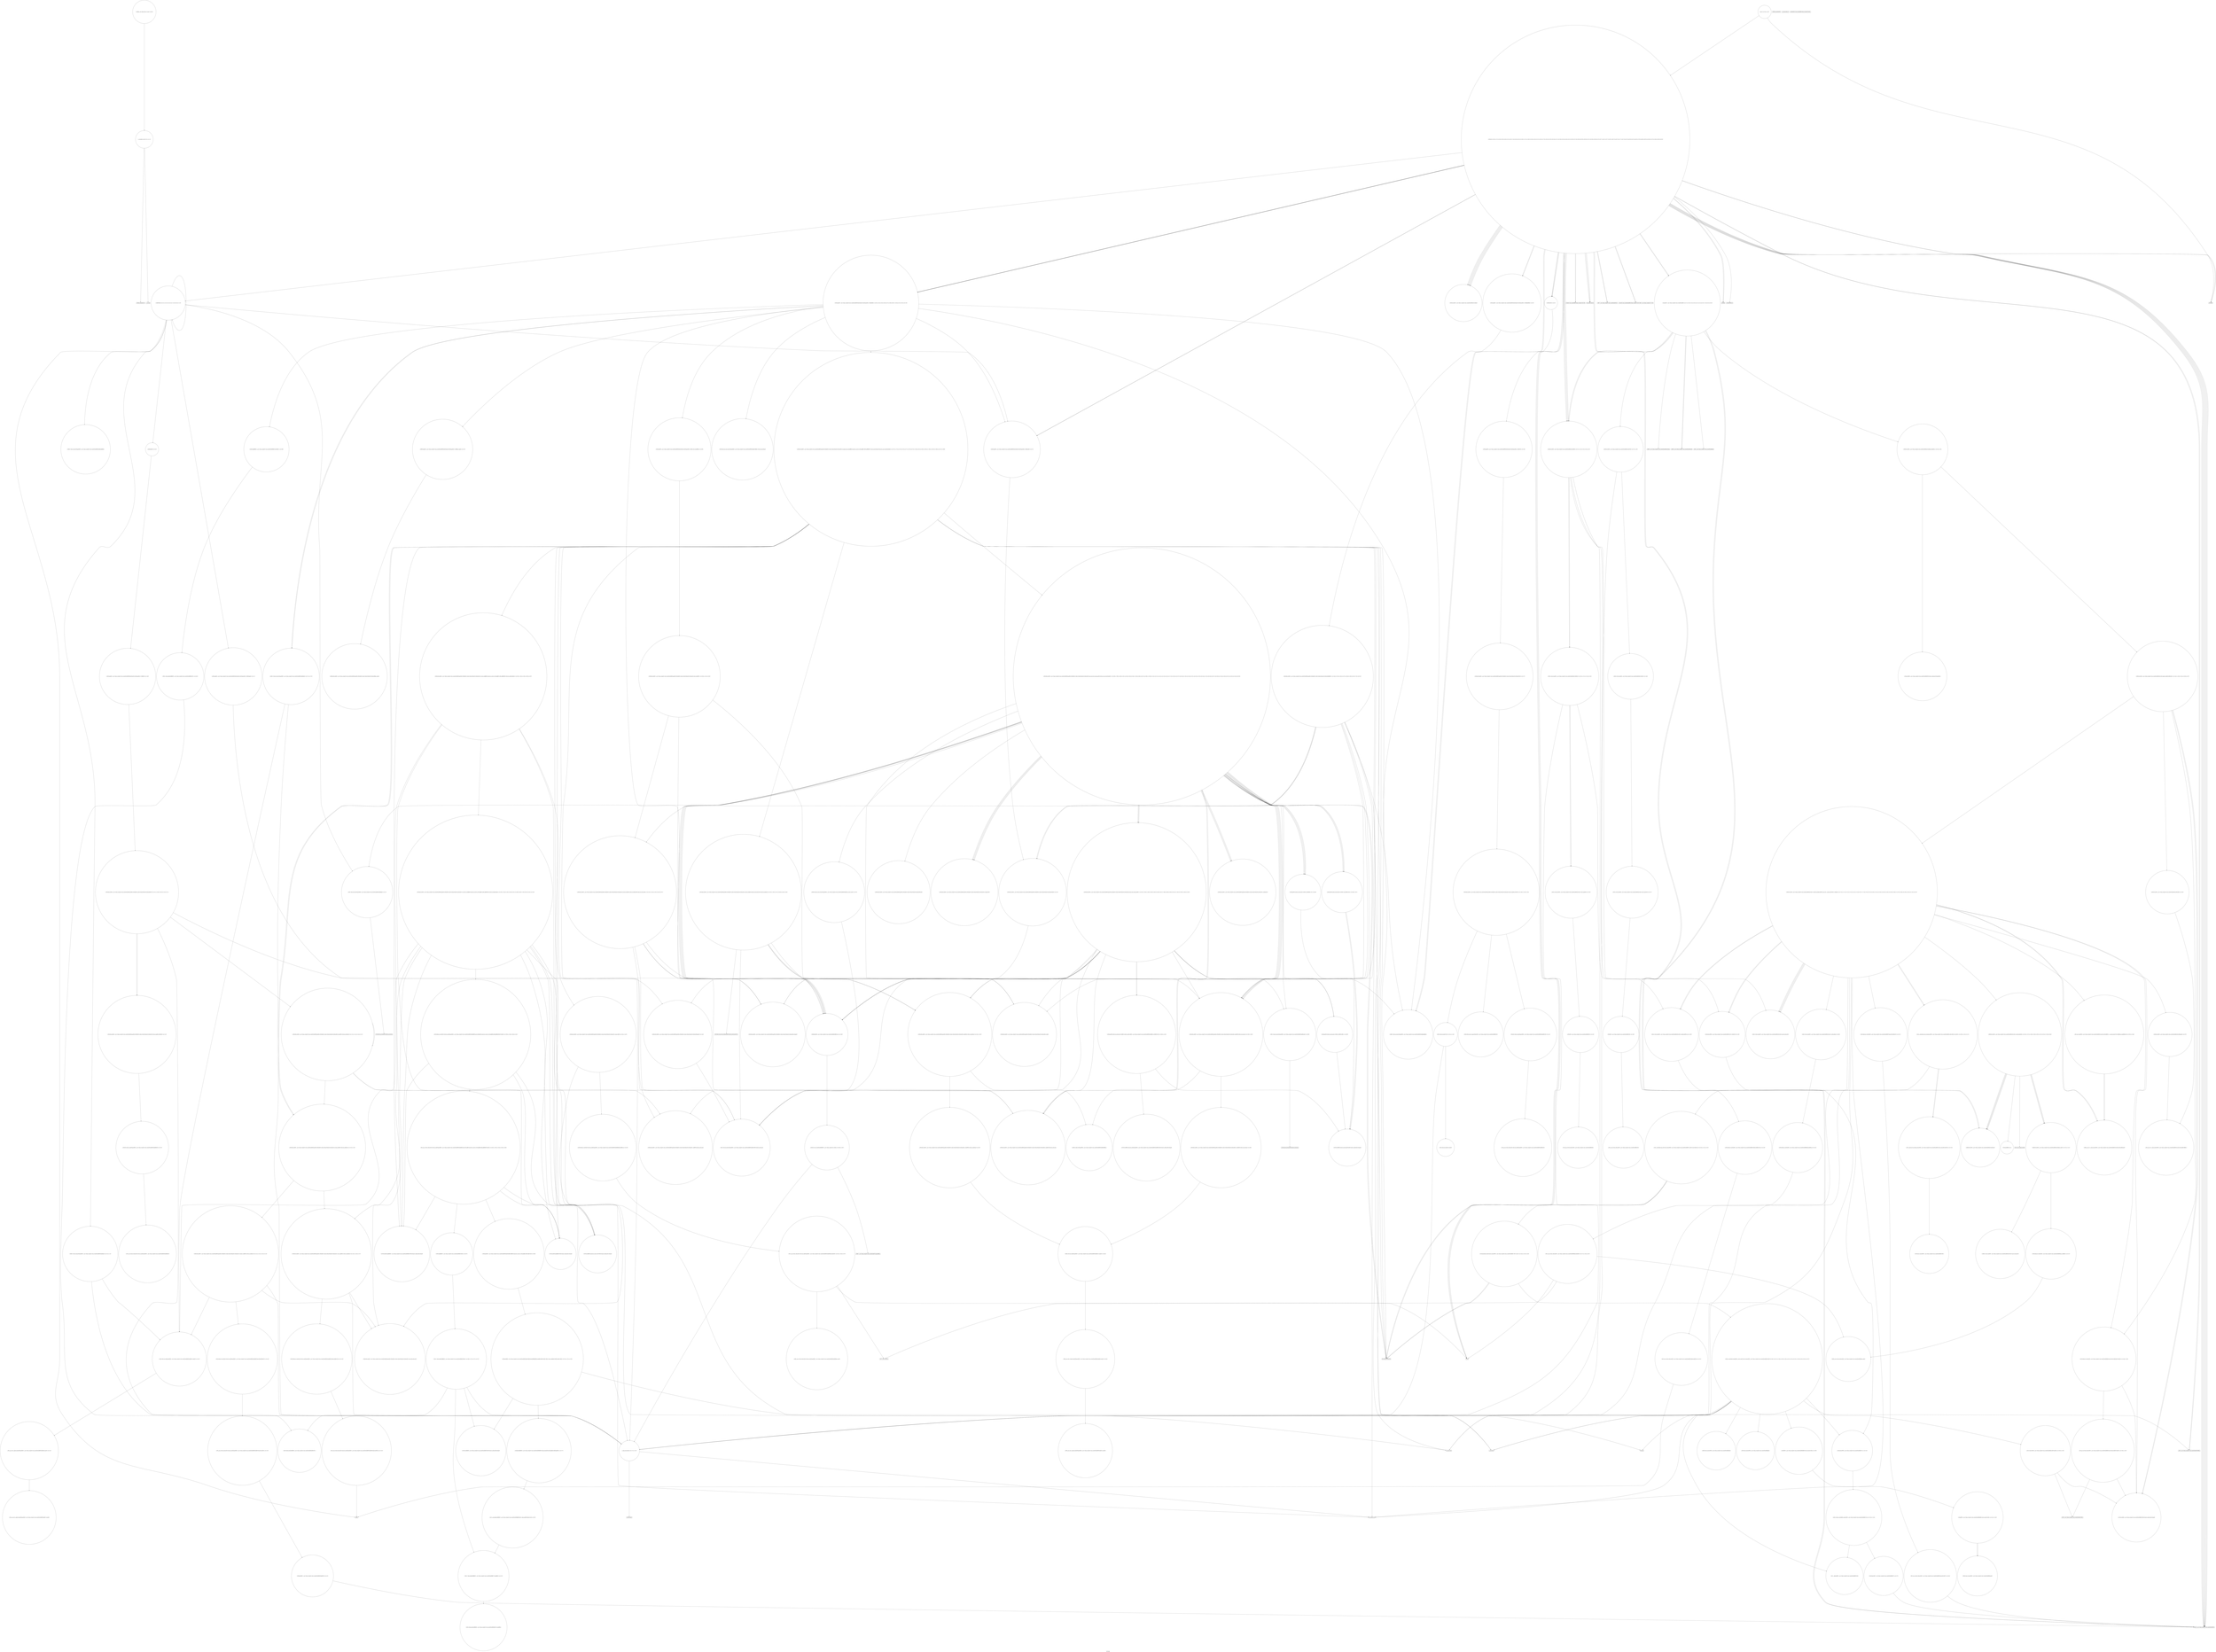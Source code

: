 digraph "Call Graph" {
	label="Call Graph";

	Node0x556e0efe4c40 [shape=record,shape=circle,label="{__cxx_global_var_init|{<s0>1|<s1>2}}"];
	Node0x556e0efe4c40:s0 -> Node0x556e0efe4cc0[color=black];
	Node0x556e0efe4c40:s1 -> Node0x556e0f3b9e50[color=black];
	Node0x556e0f3c1710 [shape=record,shape=circle,label="{_ZNSt8_Rb_treeINSt7__cxx1112basic_stringIcSt11char_traitsIcESaIcEEESt4pairIKS5_P4NodeESt10_Select1stISA_ESt4lessIS5_ESaISA_EE12_M_rightmostEv}"];
	Node0x556e0f3bb550 [shape=record,shape=circle,label="{_ZNSt6vectorINSt7__cxx1112basic_stringIcSt11char_traitsIcESaIcEEESaIS5_EE3endEv|{<s0>193}}"];
	Node0x556e0f3bb550:s0 -> Node0x556e0f3bbe50[color=black];
	Node0x556e0f3ba3d0 [shape=record,shape=Mrecord,label="{_ZNKSt7__cxx1112basic_stringIcSt11char_traitsIcESaIcEE4sizeEv}"];
	Node0x556e0f3bbc50 [shape=record,shape=circle,label="{_ZSt3maxImERKT_S2_S2_}"];
	Node0x556e0f3baad0 [shape=record,shape=Mrecord,label="{_ZNSt7__cxx1112basic_stringIcSt11char_traitsIcESaIcEEC1ERKS4_}"];
	Node0x556e0f3bc350 [shape=record,shape=circle,label="{_ZSt10_ConstructINSt7__cxx1112basic_stringIcSt11char_traitsIcESaIcEEEJS5_EEvPT_DpOT0_|{<s0>239|<s1>240}}"];
	Node0x556e0f3bc350:s0 -> Node0x556e0f3bdc70[color=black];
	Node0x556e0f3bc350:s1 -> Node0x556e0f3bb650[color=black];
	Node0x556e0f3bb1d0 [shape=record,shape=circle,label="{_ZNSt8_Rb_treeINSt7__cxx1112basic_stringIcSt11char_traitsIcESaIcEEESt4pairIKS5_P4NodeESt10_Select1stISA_ESt4lessIS5_ESaISA_EE8_M_beginEv}"];
	Node0x556e0f3c0290 [shape=record,shape=circle,label="{_ZNKSt10_Select1stISt4pairIKNSt7__cxx1112basic_stringIcSt11char_traitsIcESaIcEEEP4NodeEEclERKSA_}"];
	Node0x556e0f3bc8f0 [shape=record,shape=circle,label="{_ZNSt4pairIKNSt7__cxx1112basic_stringIcSt11char_traitsIcESaIcEEEP4NodeED2Ev|{<s0>131}}"];
	Node0x556e0f3bc8f0:s0 -> Node0x556e0f3ba650[color=black];
	Node0x556e0f3c0990 [shape=record,shape=circle,label="{_ZNSt8_Rb_treeINSt7__cxx1112basic_stringIcSt11char_traitsIcESaIcEEESt4pairIKS5_P4NodeESt10_Select1stISA_ESt4lessIS5_ESaISA_EE11lower_boundERS7_|{<s0>290|<s1>291|<s2>292}}"];
	Node0x556e0f3c0990:s0 -> Node0x556e0f3bb1d0[color=black];
	Node0x556e0f3c0990:s1 -> Node0x556e0f3c0090[color=black];
	Node0x556e0f3c0990:s2 -> Node0x556e0f3c0010[color=black];
	Node0x556e0f3bcff0 [shape=record,shape=circle,label="{_ZNSt15_Rb_tree_header8_M_resetEv}"];
	Node0x556e0f3c1090 [shape=record,shape=circle,label="{_ZN9__gnu_cxx13new_allocatorISt13_Rb_tree_nodeISt4pairIKNSt7__cxx1112basic_stringIcSt11char_traitsIcESaIcEEEP4NodeEEE9constructISC_JRKSt21piecewise_construct_tSt5tupleIJRS9_EESJ_IJEEEEEvPT_DpOT0_|{<s0>362|<s1>363|<s2>364|<s3>365|<s4>366}}"];
	Node0x556e0f3c1090:s0 -> Node0x556e0f3c0b10[color=black];
	Node0x556e0f3c1090:s1 -> Node0x556e0f3c0b90[color=black];
	Node0x556e0f3c1090:s2 -> Node0x556e0f3c1110[color=black];
	Node0x556e0f3c1090:s3 -> Node0x556e0f3c0c10[color=black];
	Node0x556e0f3c1090:s4 -> Node0x556e0f3c1190[color=black];
	Node0x556e0f3bd6f0 [shape=record,shape=circle,label="{_ZSt8_DestroyINSt7__cxx1112basic_stringIcSt11char_traitsIcESaIcEEEEvPT_|{<s0>157}}"];
	Node0x556e0f3bd6f0:s0 -> Node0x556e0f3ba650[color=black];
	Node0x556e0efe4cc0 [shape=record,shape=Mrecord,label="{_ZNSt8ios_base4InitC1Ev}"];
	Node0x556e0f3c1790 [shape=record,shape=circle,label="{_ZNSt4pairIPSt18_Rb_tree_node_baseS1_EC2IRS1_Lb1EEERKS1_OT_|{<s0>380}}"];
	Node0x556e0f3c1790:s0 -> Node0x556e0f3c1a90[color=black];
	Node0x556e0f3bb5d0 [shape=record,shape=circle,label="{_ZN9__gnu_cxx13new_allocatorINSt7__cxx1112basic_stringIcSt11char_traitsIcESaIcEEEE9constructIS6_JS6_EEEvPT_DpOT0_|{<s0>194|<s1>195}}"];
	Node0x556e0f3bb5d0:s0 -> Node0x556e0f3bdc70[color=black];
	Node0x556e0f3bb5d0:s1 -> Node0x556e0f3bb650[color=black];
	Node0x556e0f3ba450 [shape=record,shape=Mrecord,label="{_ZNSt7__cxx1112basic_stringIcSt11char_traitsIcESaIcEEixEm}"];
	Node0x556e0f3bbcd0 [shape=record,shape=circle,label="{_ZNSt16allocator_traitsISaINSt7__cxx1112basic_stringIcSt11char_traitsIcESaIcEEEEE8max_sizeERKS6_|{<s0>215}}"];
	Node0x556e0f3bbcd0:s0 -> Node0x556e0f3bbdd0[color=black];
	Node0x556e0f3bab50 [shape=record,shape=circle,label="{_ZNKSt6vectorINSt7__cxx1112basic_stringIcSt11char_traitsIcESaIcEEESaIS5_EE4sizeEv}"];
	Node0x556e0f3bc3d0 [shape=record,shape=circle,label="{_ZNKSt13move_iteratorIPNSt7__cxx1112basic_stringIcSt11char_traitsIcESaIcEEEEdeEv}"];
	Node0x556e0f3bb250 [shape=record,shape=circle,label="{_ZNSt8_Rb_treeINSt7__cxx1112basic_stringIcSt11char_traitsIcESaIcEEESt4pairIKS5_P4NodeESt10_Select1stISA_ESt4lessIS5_ESaISA_EE13_Rb_tree_implISE_Lb1EED2Ev|{<s0>116}}"];
	Node0x556e0f3bb250:s0 -> Node0x556e0f3bcb70[color=black];
	Node0x556e0f3c0310 [shape=record,shape=circle,label="{_ZNSt8_Rb_treeINSt7__cxx1112basic_stringIcSt11char_traitsIcESaIcEEESt4pairIKS5_P4NodeESt10_Select1stISA_ESt4lessIS5_ESaISA_EE8_S_valueEPKSt13_Rb_tree_nodeISA_E|{<s0>263}}"];
	Node0x556e0f3c0310:s0 -> Node0x556e0f3c0390[color=black];
	Node0x556e0f3bc970 [shape=record,shape=circle,label="{_ZN9__gnu_cxx16__aligned_membufISt4pairIKNSt7__cxx1112basic_stringIcSt11char_traitsIcESaIcEEEP4NodeEE6_M_ptrEv|{<s0>132}}"];
	Node0x556e0f3bc970:s0 -> Node0x556e0f3bc9f0[color=black];
	Node0x556e0f3c0a10 [shape=record,shape=circle,label="{_ZNKSt8_Rb_treeINSt7__cxx1112basic_stringIcSt11char_traitsIcESaIcEEESt4pairIKS5_P4NodeESt10_Select1stISA_ESt4lessIS5_ESaISA_EE8key_compEv}"];
	Node0x556e0f3bd070 [shape=record,shape=circle,label="{_ZNSt8_Rb_treeINSt7__cxx1112basic_stringIcSt11char_traitsIcESaIcEEESt4pairIKS5_P4NodeESt10_Select1stISA_ESt4lessIS5_ESaISA_EE5beginEv|{<s0>144}}"];
	Node0x556e0f3bd070:s0 -> Node0x556e0f3bd0f0[color=black];
	Node0x556e0f3c1110 [shape=record,shape=circle,label="{_ZNSt5tupleIJRKNSt7__cxx1112basic_stringIcSt11char_traitsIcESaIcEEEEEC2EOS8_|{<s0>367}}"];
	Node0x556e0f3c1110:s0 -> Node0x556e0f3c1210[color=black];
	Node0x556e0f3bd770 [shape=record,shape=circle,label="{_ZSt11__addressofINSt7__cxx1112basic_stringIcSt11char_traitsIcESaIcEEEEPT_RS6_}"];
	Node0x556e0f3b9dd0 [shape=record,shape=Mrecord,label="{_ZNSt8ios_base4InitD1Ev}"];
	Node0x556e0f3c1810 [shape=record,shape=circle,label="{_ZNSt8_Rb_treeINSt7__cxx1112basic_stringIcSt11char_traitsIcESaIcEEESt4pairIKS5_P4NodeESt10_Select1stISA_ESt4lessIS5_ESaISA_EE24_M_get_insert_unique_posERS7_|{<s0>381|<s1>382|<s2>383|<s3>384|<s4>385|<s5>386|<s6>387|<s7>388|<s8>389|<s9>390|<s10>391|<s11>392|<s12>393|<s13>394|<s14>395}}"];
	Node0x556e0f3c1810:s0 -> Node0x556e0f3bb1d0[color=black];
	Node0x556e0f3c1810:s1 -> Node0x556e0f3c0090[color=black];
	Node0x556e0f3c1810:s2 -> Node0x556e0f3c0210[color=black];
	Node0x556e0f3c1810:s3 -> Node0x556e0f3c0110[color=black];
	Node0x556e0f3c1810:s4 -> Node0x556e0f3bc4f0[color=black];
	Node0x556e0f3c1810:s5 -> Node0x556e0f3bb450[color=black];
	Node0x556e0f3c1810:s6 -> Node0x556e0f3bd0f0[color=black];
	Node0x556e0f3c1810:s7 -> Node0x556e0f3bd070[color=black];
	Node0x556e0f3c1810:s8 -> Node0x556e0f3bacd0[color=black];
	Node0x556e0f3c1810:s9 -> Node0x556e0f3c1b10[color=black];
	Node0x556e0f3c1810:s10 -> Node0x556e0f3c1990[color=black];
	Node0x556e0f3c1810:s11 -> Node0x556e0f3c0190[color=black];
	Node0x556e0f3c1810:s12 -> Node0x556e0f3c0110[color=black];
	Node0x556e0f3c1810:s13 -> Node0x556e0f3c1b10[color=black];
	Node0x556e0f3c1810:s14 -> Node0x556e0f3c1a10[color=black];
	Node0x556e0f3bb650 [shape=record,shape=Mrecord,label="{_ZNSt7__cxx1112basic_stringIcSt11char_traitsIcESaIcEEC1EOS4_}"];
	Node0x556e0f3ba4d0 [shape=record,shape=Mrecord,label="{__gxx_personality_v0}"];
	Node0x556e0f3bbd50 [shape=record,shape=circle,label="{_ZNKSt12_Vector_baseINSt7__cxx1112basic_stringIcSt11char_traitsIcESaIcEEESaIS5_EE19_M_get_Tp_allocatorEv}"];
	Node0x556e0f3babd0 [shape=record,shape=circle,label="{_ZNSt3mapINSt7__cxx1112basic_stringIcSt11char_traitsIcESaIcEEEP4NodeSt4lessIS5_ESaISt4pairIKS5_S7_EEE4findERSB_|{<s0>92}}"];
	Node0x556e0f3babd0:s0 -> Node0x556e0f3bff90[color=black];
	Node0x556e0f3bc450 [shape=record,shape=circle,label="{_ZNSt13move_iteratorIPNSt7__cxx1112basic_stringIcSt11char_traitsIcESaIcEEEEppEv}"];
	Node0x556e0f3bb2d0 [shape=record,shape=circle,label="{__clang_call_terminate|{<s0>117|<s1>118}}"];
	Node0x556e0f3bb2d0:s0 -> Node0x556e0f3bb350[color=black];
	Node0x556e0f3bb2d0:s1 -> Node0x556e0f3bb3d0[color=black];
	Node0x556e0f3c0390 [shape=record,shape=circle,label="{_ZNKSt13_Rb_tree_nodeISt4pairIKNSt7__cxx1112basic_stringIcSt11char_traitsIcESaIcEEEP4NodeEE9_M_valptrEv|{<s0>264}}"];
	Node0x556e0f3c0390:s0 -> Node0x556e0f3c0410[color=black];
	Node0x556e0f3bc9f0 [shape=record,shape=circle,label="{_ZN9__gnu_cxx16__aligned_membufISt4pairIKNSt7__cxx1112basic_stringIcSt11char_traitsIcESaIcEEEP4NodeEE7_M_addrEv}"];
	Node0x556e0f3c0a90 [shape=record,shape=circle,label="{_ZNSt8_Rb_treeINSt7__cxx1112basic_stringIcSt11char_traitsIcESaIcEEESt4pairIKS5_P4NodeESt10_Select1stISA_ESt4lessIS5_ESaISA_EE14_M_create_nodeIJRKSt21piecewise_construct_tSt5tupleIJRS7_EESL_IJEEEEEPSt13_Rb_tree_nodeISA_EDpOT_|{<s0>293|<s1>294|<s2>295|<s3>296|<s4>297}}"];
	Node0x556e0f3c0a90:s0 -> Node0x556e0f3c0d90[color=black];
	Node0x556e0f3c0a90:s1 -> Node0x556e0f3c0b10[color=black];
	Node0x556e0f3c0a90:s2 -> Node0x556e0f3c0b90[color=black];
	Node0x556e0f3c0a90:s3 -> Node0x556e0f3c0c10[color=black];
	Node0x556e0f3c0a90:s4 -> Node0x556e0f3c0e10[color=black];
	Node0x556e0f3bd0f0 [shape=record,shape=circle,label="{_ZNSt17_Rb_tree_iteratorISt4pairIKNSt7__cxx1112basic_stringIcSt11char_traitsIcESaIcEEEP4NodeEEC2EPSt18_Rb_tree_node_base}"];
	Node0x556e0f3c1190 [shape=record,shape=circle,label="{_ZNSt4pairIKNSt7__cxx1112basic_stringIcSt11char_traitsIcESaIcEEEP4NodeEC2IJRS6_EJEEESt21piecewise_construct_tSt5tupleIJDpT_EESD_IJDpT0_EE|{<s0>368}}"];
	Node0x556e0f3c1190:s0 -> Node0x556e0f3c1490[color=black];
	Node0x556e0f3bd7f0 [shape=record,shape=circle,label="{_ZNSt12_Vector_baseINSt7__cxx1112basic_stringIcSt11char_traitsIcESaIcEEESaIS5_EE13_M_deallocateEPS5_m|{<s0>158}}"];
	Node0x556e0f3bd7f0:s0 -> Node0x556e0f3bd8f0[color=black];
	Node0x556e0f3b9e50 [shape=record,shape=Mrecord,label="{__cxa_atexit}"];
	Node0x556e0f3c1890 [shape=record,shape=circle,label="{_ZNSt8_Rb_treeINSt7__cxx1112basic_stringIcSt11char_traitsIcESaIcEEESt4pairIKS5_P4NodeESt10_Select1stISA_ESt4lessIS5_ESaISA_EE11_M_leftmostEv}"];
	Node0x556e0f3bb6d0 [shape=record,shape=circle,label="{_ZNKSt6vectorINSt7__cxx1112basic_stringIcSt11char_traitsIcESaIcEEESaIS5_EE12_M_check_lenEmPKc|{<s0>196|<s1>197|<s2>198|<s3>199|<s4>200|<s5>201|<s6>202|<s7>203|<s8>204}}"];
	Node0x556e0f3bb6d0:s0 -> Node0x556e0f3bbb50[color=black];
	Node0x556e0f3bb6d0:s1 -> Node0x556e0f3bab50[color=black];
	Node0x556e0f3bb6d0:s2 -> Node0x556e0f3bbbd0[color=black];
	Node0x556e0f3bb6d0:s3 -> Node0x556e0f3bab50[color=black];
	Node0x556e0f3bb6d0:s4 -> Node0x556e0f3bab50[color=black];
	Node0x556e0f3bb6d0:s5 -> Node0x556e0f3bbc50[color=black];
	Node0x556e0f3bb6d0:s6 -> Node0x556e0f3bab50[color=black];
	Node0x556e0f3bb6d0:s7 -> Node0x556e0f3bbb50[color=black];
	Node0x556e0f3bb6d0:s8 -> Node0x556e0f3bbb50[color=black];
	Node0x556e0f3ba550 [shape=record,shape=circle,label="{_ZNSt6vectorINSt7__cxx1112basic_stringIcSt11char_traitsIcESaIcEEESaIS5_EE9push_backEOS5_|{<s0>29|<s1>30}}"];
	Node0x556e0f3ba550:s0 -> Node0x556e0f3bdb70[color=black];
	Node0x556e0f3ba550:s1 -> Node0x556e0f3bdaf0[color=black];
	Node0x556e0f3bbdd0 [shape=record,shape=circle,label="{_ZNK9__gnu_cxx13new_allocatorINSt7__cxx1112basic_stringIcSt11char_traitsIcESaIcEEEE8max_sizeEv}"];
	Node0x556e0f3bac50 [shape=record,shape=circle,label="{_ZNSt6vectorINSt7__cxx1112basic_stringIcSt11char_traitsIcESaIcEEESaIS5_EEixEm}"];
	Node0x556e0f3bfd10 [shape=record,shape=Mrecord,label="{llvm.trap}"];
	Node0x556e0f3bb350 [shape=record,shape=Mrecord,label="{__cxa_begin_catch}"];
	Node0x556e0f3c0410 [shape=record,shape=circle,label="{_ZNK9__gnu_cxx16__aligned_membufISt4pairIKNSt7__cxx1112basic_stringIcSt11char_traitsIcESaIcEEEP4NodeEE6_M_ptrEv|{<s0>265}}"];
	Node0x556e0f3c0410:s0 -> Node0x556e0f3c0490[color=black];
	Node0x556e0f3bca70 [shape=record,shape=circle,label="{_ZNSt16allocator_traitsISaISt13_Rb_tree_nodeISt4pairIKNSt7__cxx1112basic_stringIcSt11char_traitsIcESaIcEEEP4NodeEEEE10deallocateERSD_PSC_m|{<s0>133}}"];
	Node0x556e0f3bca70:s0 -> Node0x556e0f3bcaf0[color=black];
	Node0x556e0f3c0b10 [shape=record,shape=circle,label="{_ZSt7forwardIRKSt21piecewise_construct_tEOT_RNSt16remove_referenceIS3_E4typeE}"];
	Node0x556e0f3bd170 [shape=record,shape=circle,label="{_ZNSt8_Rb_treeINSt7__cxx1112basic_stringIcSt11char_traitsIcESaIcEEESt4pairIKS5_P4NodeESt10_Select1stISA_ESt4lessIS5_ESaISA_EE3endEv|{<s0>145}}"];
	Node0x556e0f3bd170:s0 -> Node0x556e0f3bd0f0[color=black];
	Node0x556e0f3c1210 [shape=record,shape=circle,label="{_ZNSt11_Tuple_implILm0EJRKNSt7__cxx1112basic_stringIcSt11char_traitsIcESaIcEEEEEC2EOS8_|{<s0>369|<s1>370|<s2>371|<s3>372}}"];
	Node0x556e0f3c1210:s0 -> Node0x556e0f3c1310[color=black];
	Node0x556e0f3c1210:s1 -> Node0x556e0f3c1290[color=black];
	Node0x556e0f3c1210:s2 -> Node0x556e0f3c1390[color=black];
	Node0x556e0f3c1210:s3 -> Node0x556e0f3bb2d0[color=black];
	Node0x556e0f3bd870 [shape=record,shape=circle,label="{_ZNSt12_Vector_baseINSt7__cxx1112basic_stringIcSt11char_traitsIcESaIcEEESaIS5_EE12_Vector_implD2Ev|{<s0>159}}"];
	Node0x556e0f3bd870:s0 -> Node0x556e0f3bd9f0[color=black];
	Node0x556e0f3b9ed0 [shape=record,shape=circle,label="{_Z3delP4Node|{<s0>3|<s1>4|<s2>5|<s3>6|<s4>7|<s5>8|<s6>9|<s7>10}}"];
	Node0x556e0f3b9ed0:s0 -> Node0x556e0f3b9f50[color=black];
	Node0x556e0f3b9ed0:s1 -> Node0x556e0f3ba050[color=black];
	Node0x556e0f3b9ed0:s2 -> Node0x556e0f3b9fd0[color=black];
	Node0x556e0f3b9ed0:s3 -> Node0x556e0f3ba0d0[color=black];
	Node0x556e0f3b9ed0:s4 -> Node0x556e0f3b9ed0[color=black];
	Node0x556e0f3b9ed0:s5 -> Node0x556e0f3ba150[color=black];
	Node0x556e0f3b9ed0:s6 -> Node0x556e0f3ba1d0[color=black];
	Node0x556e0f3b9ed0:s7 -> Node0x556e0f3ba250[color=black];
	Node0x556e0f3c1910 [shape=record,shape=circle,label="{_ZNSt4pairIPSt18_Rb_tree_node_baseS1_EC2IRS1_S4_Lb1EEEOT_OT0_|{<s0>396|<s1>397}}"];
	Node0x556e0f3c1910:s0 -> Node0x556e0f3c1a90[color=black];
	Node0x556e0f3c1910:s1 -> Node0x556e0f3c1a90[color=black];
	Node0x556e0f3bb750 [shape=record,shape=circle,label="{_ZN9__gnu_cxxmiIPNSt7__cxx1112basic_stringIcSt11char_traitsIcESaIcEEESt6vectorIS6_SaIS6_EEEENS_17__normal_iteratorIT_T0_E15difference_typeERKSE_SH_|{<s0>205|<s1>206}}"];
	Node0x556e0f3bb750:s0 -> Node0x556e0f3bb950[color=black];
	Node0x556e0f3bb750:s1 -> Node0x556e0f3bb950[color=black];
	Node0x556e0f3ba5d0 [shape=record,shape=Mrecord,label="{_ZNKSt7__cxx1112basic_stringIcSt11char_traitsIcESaIcEE6substrEmm}"];
	Node0x556e0f3bbe50 [shape=record,shape=circle,label="{_ZN9__gnu_cxx17__normal_iteratorIPNSt7__cxx1112basic_stringIcSt11char_traitsIcESaIcEEESt6vectorIS6_SaIS6_EEEC2ERKS7_}"];
	Node0x556e0f3bacd0 [shape=record,shape=circle,label="{_ZNKSt17_Rb_tree_iteratorISt4pairIKNSt7__cxx1112basic_stringIcSt11char_traitsIcESaIcEEEP4NodeEEeqERKSB_}"];
	Node0x556e0f3bfd90 [shape=record,shape=circle,label="{_ZSteqIPNSt7__cxx1112basic_stringIcSt11char_traitsIcESaIcEEEEbRKSt13move_iteratorIT_ESB_|{<s0>241|<s1>242}}"];
	Node0x556e0f3bfd90:s0 -> Node0x556e0f3bfe10[color=black];
	Node0x556e0f3bfd90:s1 -> Node0x556e0f3bfe10[color=black];
	Node0x556e0f3bb3d0 [shape=record,shape=Mrecord,label="{_ZSt9terminatev}"];
	Node0x556e0f3c0490 [shape=record,shape=circle,label="{_ZNK9__gnu_cxx16__aligned_membufISt4pairIKNSt7__cxx1112basic_stringIcSt11char_traitsIcESaIcEEEP4NodeEE7_M_addrEv}"];
	Node0x556e0f3bcaf0 [shape=record,shape=circle,label="{_ZN9__gnu_cxx13new_allocatorISt13_Rb_tree_nodeISt4pairIKNSt7__cxx1112basic_stringIcSt11char_traitsIcESaIcEEEP4NodeEEE10deallocateEPSD_m|{<s0>134}}"];
	Node0x556e0f3bcaf0:s0 -> Node0x556e0f3ba250[color=black];
	Node0x556e0f3c0b90 [shape=record,shape=circle,label="{_ZSt7forwardISt5tupleIJRKNSt7__cxx1112basic_stringIcSt11char_traitsIcESaIcEEEEEEOT_RNSt16remove_referenceISA_E4typeE}"];
	Node0x556e0f3bd1f0 [shape=record,shape=Mrecord,label="{_ZSt18_Rb_tree_incrementPSt18_Rb_tree_node_base}"];
	Node0x556e0f3c1290 [shape=record,shape=circle,label="{_ZSt7forwardIRKNSt7__cxx1112basic_stringIcSt11char_traitsIcESaIcEEEEOT_RNSt16remove_referenceIS8_E4typeE}"];
	Node0x556e0f3bd8f0 [shape=record,shape=circle,label="{_ZNSt16allocator_traitsISaINSt7__cxx1112basic_stringIcSt11char_traitsIcESaIcEEEEE10deallocateERS6_PS5_m|{<s0>160}}"];
	Node0x556e0f3bd8f0:s0 -> Node0x556e0f3bd970[color=black];
	Node0x556e0f3b9f50 [shape=record,shape=circle,label="{_ZNSt3mapINSt7__cxx1112basic_stringIcSt11char_traitsIcESaIcEEEP4NodeSt4lessIS5_ESaISt4pairIKS5_S7_EEE5beginEv|{<s0>11}}"];
	Node0x556e0f3b9f50:s0 -> Node0x556e0f3bd070[color=black];
	Node0x556e0f3c1990 [shape=record,shape=circle,label="{_ZNSt17_Rb_tree_iteratorISt4pairIKNSt7__cxx1112basic_stringIcSt11char_traitsIcESaIcEEEP4NodeEEmmEv|{<s0>398}}"];
	Node0x556e0f3c1990:s0 -> Node0x556e0f3c1c10[color=black];
	Node0x556e0f3bb7d0 [shape=record,shape=circle,label="{_ZNSt6vectorINSt7__cxx1112basic_stringIcSt11char_traitsIcESaIcEEESaIS5_EE5beginEv|{<s0>207}}"];
	Node0x556e0f3bb7d0:s0 -> Node0x556e0f3bbe50[color=black];
	Node0x556e0f3ba650 [shape=record,shape=Mrecord,label="{_ZNSt7__cxx1112basic_stringIcSt11char_traitsIcESaIcEED1Ev}"];
	Node0x556e0f3bbed0 [shape=record,shape=circle,label="{_ZNSt16allocator_traitsISaINSt7__cxx1112basic_stringIcSt11char_traitsIcESaIcEEEEE8allocateERS6_m|{<s0>216}}"];
	Node0x556e0f3bbed0:s0 -> Node0x556e0f3bbf50[color=black];
	Node0x556e0f3bad50 [shape=record,shape=circle,label="{_ZNSt3mapINSt7__cxx1112basic_stringIcSt11char_traitsIcESaIcEEEP4NodeSt4lessIS5_ESaISt4pairIKS5_S7_EEEixERSB_|{<s0>93|<s1>94|<s2>95|<s3>96|<s4>97|<s5>98|<s6>99|<s7>100|<s8>101|<s9>102|<s10>103}}"];
	Node0x556e0f3bad50:s0 -> Node0x556e0f3c0690[color=black];
	Node0x556e0f3bad50:s1 -> Node0x556e0f3ba050[color=black];
	Node0x556e0f3bad50:s2 -> Node0x556e0f3bacd0[color=black];
	Node0x556e0f3bad50:s3 -> Node0x556e0f3c0710[color=black];
	Node0x556e0f3bad50:s4 -> Node0x556e0f3c0790[color=black];
	Node0x556e0f3bad50:s5 -> Node0x556e0f3c0110[color=black];
	Node0x556e0f3bad50:s6 -> Node0x556e0f3c0890[color=black];
	Node0x556e0f3bad50:s7 -> Node0x556e0f3c0910[color=black];
	Node0x556e0f3bad50:s8 -> Node0x556e0f3c0810[color=black];
	Node0x556e0f3bad50:s9 -> Node0x556e0f3bc1d0[color=black];
	Node0x556e0f3bad50:s10 -> Node0x556e0f3c0790[color=black];
	Node0x556e0f3bfe10 [shape=record,shape=circle,label="{_ZNKSt13move_iteratorIPNSt7__cxx1112basic_stringIcSt11char_traitsIcESaIcEEEE4baseEv}"];
	Node0x556e0f3bb450 [shape=record,shape=circle,label="{_ZNSt8_Rb_treeINSt7__cxx1112basic_stringIcSt11char_traitsIcESaIcEEESt4pairIKS5_P4NodeESt10_Select1stISA_ESt4lessIS5_ESaISA_EE8_S_rightEPSt18_Rb_tree_node_base}"];
	Node0x556e0f3c0510 [shape=record,shape=circle,label="{_ZStltIcSt11char_traitsIcESaIcEEbRKNSt7__cxx1112basic_stringIT_T0_T1_EESA_|{<s0>266|<s1>267}}"];
	Node0x556e0f3c0510:s0 -> Node0x556e0f3c0590[color=black];
	Node0x556e0f3c0510:s1 -> Node0x556e0f3bb2d0[color=black];
	Node0x556e0f3bcb70 [shape=record,shape=circle,label="{_ZNSaISt13_Rb_tree_nodeISt4pairIKNSt7__cxx1112basic_stringIcSt11char_traitsIcESaIcEEEP4NodeEEED2Ev|{<s0>135}}"];
	Node0x556e0f3bcb70:s0 -> Node0x556e0f3bcbf0[color=black];
	Node0x556e0f3c0c10 [shape=record,shape=circle,label="{_ZSt7forwardISt5tupleIJEEEOT_RNSt16remove_referenceIS2_E4typeE}"];
	Node0x556e0f3bd270 [shape=record,shape=circle,label="{_ZNSt12_Vector_baseINSt7__cxx1112basic_stringIcSt11char_traitsIcESaIcEEESaIS5_EEC2Ev|{<s0>146}}"];
	Node0x556e0f3bd270:s0 -> Node0x556e0f3bd2f0[color=black];
	Node0x556e0f3c1310 [shape=record,shape=circle,label="{_ZNSt11_Tuple_implILm0EJRKNSt7__cxx1112basic_stringIcSt11char_traitsIcESaIcEEEEE7_M_headERS8_|{<s0>373}}"];
	Node0x556e0f3c1310:s0 -> Node0x556e0f3c1410[color=black];
	Node0x556e0f3bd970 [shape=record,shape=circle,label="{_ZN9__gnu_cxx13new_allocatorINSt7__cxx1112basic_stringIcSt11char_traitsIcESaIcEEEE10deallocateEPS6_m|{<s0>161}}"];
	Node0x556e0f3bd970:s0 -> Node0x556e0f3ba250[color=black];
	Node0x556e0f3b9fd0 [shape=record,shape=circle,label="{_ZNKSt17_Rb_tree_iteratorISt4pairIKNSt7__cxx1112basic_stringIcSt11char_traitsIcESaIcEEEP4NodeEEneERKSB_}"];
	Node0x556e0f3c1a10 [shape=record,shape=circle,label="{_ZNSt4pairIPSt18_Rb_tree_node_baseS1_EC2IRS1_Lb1EEEOT_RKS1_|{<s0>399}}"];
	Node0x556e0f3c1a10:s0 -> Node0x556e0f3c1a90[color=black];
	Node0x556e0f3bb850 [shape=record,shape=circle,label="{_ZNSt12_Vector_baseINSt7__cxx1112basic_stringIcSt11char_traitsIcESaIcEEESaIS5_EE11_M_allocateEm|{<s0>208}}"];
	Node0x556e0f3bb850:s0 -> Node0x556e0f3bbed0[color=black];
	Node0x556e0f3ba6d0 [shape=record,shape=circle,label="{_ZNSt6vectorINSt7__cxx1112basic_stringIcSt11char_traitsIcESaIcEEESaIS5_EED2Ev|{<s0>31|<s1>32|<s2>33|<s3>34|<s4>35}}"];
	Node0x556e0f3ba6d0:s0 -> Node0x556e0f3bd4f0[color=black];
	Node0x556e0f3ba6d0:s1 -> Node0x556e0f3bd470[color=black];
	Node0x556e0f3ba6d0:s2 -> Node0x556e0f3bd570[color=black];
	Node0x556e0f3ba6d0:s3 -> Node0x556e0f3bd570[color=black];
	Node0x556e0f3ba6d0:s4 -> Node0x556e0f3bb2d0[color=black];
	Node0x556e0f3bbf50 [shape=record,shape=circle,label="{_ZN9__gnu_cxx13new_allocatorINSt7__cxx1112basic_stringIcSt11char_traitsIcESaIcEEEE8allocateEmPKv|{<s0>217|<s1>218|<s2>219}}"];
	Node0x556e0f3bbf50:s0 -> Node0x556e0f3bbdd0[color=black];
	Node0x556e0f3bbf50:s1 -> Node0x556e0f3bbfd0[color=black];
	Node0x556e0f3bbf50:s2 -> Node0x556e0f3ba850[color=black];
	Node0x556e0f3badd0 [shape=record,shape=Mrecord,label="{_ZStlsISt11char_traitsIcEERSt13basic_ostreamIcT_ES5_PKc}"];
	Node0x556e0f3bfe90 [shape=record,shape=circle,label="{_ZNSt13move_iteratorIPNSt7__cxx1112basic_stringIcSt11char_traitsIcESaIcEEEEC2ES6_}"];
	Node0x556e0f3bc4f0 [shape=record,shape=circle,label="{_ZNSt8_Rb_treeINSt7__cxx1112basic_stringIcSt11char_traitsIcESaIcEEESt4pairIKS5_P4NodeESt10_Select1stISA_ESt4lessIS5_ESaISA_EE7_S_leftEPSt18_Rb_tree_node_base}"];
	Node0x556e0f3c0590 [shape=record,shape=Mrecord,label="{_ZNKSt7__cxx1112basic_stringIcSt11char_traitsIcESaIcEE7compareERKS4_}"];
	Node0x556e0f3bcbf0 [shape=record,shape=circle,label="{_ZN9__gnu_cxx13new_allocatorISt13_Rb_tree_nodeISt4pairIKNSt7__cxx1112basic_stringIcSt11char_traitsIcESaIcEEEP4NodeEEED2Ev}"];
	Node0x556e0f3c0c90 [shape=record,shape=circle,label="{_ZNSt8_Rb_treeINSt7__cxx1112basic_stringIcSt11char_traitsIcESaIcEEESt4pairIKS5_P4NodeESt10_Select1stISA_ESt4lessIS5_ESaISA_EE29_M_get_insert_hint_unique_posESt23_Rb_tree_const_iteratorISA_ERS7_|{<s0>298|<s1>299|<s2>300|<s3>301|<s4>302|<s5>303|<s6>304|<s7>305|<s8>306|<s9>307|<s10>308|<s11>309|<s12>310|<s13>311|<s14>312|<s15>313|<s16>314|<s17>315|<s18>316|<s19>317|<s20>318|<s21>319|<s22>320|<s23>321|<s24>322|<s25>323|<s26>324|<s27>325|<s28>326|<s29>327|<s30>328|<s31>329|<s32>330|<s33>331|<s34>332|<s35>333|<s36>334}}"];
	Node0x556e0f3c0c90:s0 -> Node0x556e0f3c1610[color=black];
	Node0x556e0f3c0c90:s1 -> Node0x556e0f3c0090[color=black];
	Node0x556e0f3c0c90:s2 -> Node0x556e0f3c1690[color=black];
	Node0x556e0f3c0c90:s3 -> Node0x556e0f3c1710[color=black];
	Node0x556e0f3c0c90:s4 -> Node0x556e0f3c0190[color=black];
	Node0x556e0f3c0c90:s5 -> Node0x556e0f3c0110[color=black];
	Node0x556e0f3c0c90:s6 -> Node0x556e0f3c1710[color=black];
	Node0x556e0f3c0c90:s7 -> Node0x556e0f3c1790[color=black];
	Node0x556e0f3c0c90:s8 -> Node0x556e0f3c1810[color=black];
	Node0x556e0f3c0c90:s9 -> Node0x556e0f3c0190[color=black];
	Node0x556e0f3c0c90:s10 -> Node0x556e0f3c0110[color=black];
	Node0x556e0f3c0c90:s11 -> Node0x556e0f3bc1d0[color=black];
	Node0x556e0f3c0c90:s12 -> Node0x556e0f3c1890[color=black];
	Node0x556e0f3c0c90:s13 -> Node0x556e0f3c1890[color=black];
	Node0x556e0f3c0c90:s14 -> Node0x556e0f3c1890[color=black];
	Node0x556e0f3c0c90:s15 -> Node0x556e0f3c1910[color=black];
	Node0x556e0f3c0c90:s16 -> Node0x556e0f3c1990[color=black];
	Node0x556e0f3c0c90:s17 -> Node0x556e0f3c0190[color=black];
	Node0x556e0f3c0c90:s18 -> Node0x556e0f3c0110[color=black];
	Node0x556e0f3c0c90:s19 -> Node0x556e0f3bb450[color=black];
	Node0x556e0f3c0c90:s20 -> Node0x556e0f3c1790[color=black];
	Node0x556e0f3c0c90:s21 -> Node0x556e0f3c1910[color=black];
	Node0x556e0f3c0c90:s22 -> Node0x556e0f3c1810[color=black];
	Node0x556e0f3c0c90:s23 -> Node0x556e0f3c0190[color=black];
	Node0x556e0f3c0c90:s24 -> Node0x556e0f3c0110[color=black];
	Node0x556e0f3c0c90:s25 -> Node0x556e0f3bc1d0[color=black];
	Node0x556e0f3c0c90:s26 -> Node0x556e0f3c1710[color=black];
	Node0x556e0f3c0c90:s27 -> Node0x556e0f3c1710[color=black];
	Node0x556e0f3c0c90:s28 -> Node0x556e0f3c1790[color=black];
	Node0x556e0f3c0c90:s29 -> Node0x556e0f3ba150[color=black];
	Node0x556e0f3c0c90:s30 -> Node0x556e0f3c0190[color=black];
	Node0x556e0f3c0c90:s31 -> Node0x556e0f3c0110[color=black];
	Node0x556e0f3c0c90:s32 -> Node0x556e0f3bb450[color=black];
	Node0x556e0f3c0c90:s33 -> Node0x556e0f3c1790[color=black];
	Node0x556e0f3c0c90:s34 -> Node0x556e0f3c1910[color=black];
	Node0x556e0f3c0c90:s35 -> Node0x556e0f3c1810[color=black];
	Node0x556e0f3c0c90:s36 -> Node0x556e0f3c1a10[color=black];
	Node0x556e0f3bd2f0 [shape=record,shape=circle,label="{_ZNSt12_Vector_baseINSt7__cxx1112basic_stringIcSt11char_traitsIcESaIcEEESaIS5_EE12_Vector_implC2Ev|{<s0>147}}"];
	Node0x556e0f3bd2f0:s0 -> Node0x556e0f3bd370[color=black];
	Node0x556e0f3c1390 [shape=record,shape=circle,label="{_ZNSt10_Head_baseILm0ERKNSt7__cxx1112basic_stringIcSt11char_traitsIcESaIcEEELb0EEC2ES7_}"];
	Node0x556e0f3bd9f0 [shape=record,shape=circle,label="{_ZNSaINSt7__cxx1112basic_stringIcSt11char_traitsIcESaIcEEEED2Ev|{<s0>162}}"];
	Node0x556e0f3bd9f0:s0 -> Node0x556e0f3bda70[color=black];
	Node0x556e0f3ba050 [shape=record,shape=circle,label="{_ZNSt3mapINSt7__cxx1112basic_stringIcSt11char_traitsIcESaIcEEEP4NodeSt4lessIS5_ESaISt4pairIKS5_S7_EEE3endEv|{<s0>12}}"];
	Node0x556e0f3ba050:s0 -> Node0x556e0f3bd170[color=black];
	Node0x556e0f3c1a90 [shape=record,shape=circle,label="{_ZSt7forwardIRPSt18_Rb_tree_node_baseEOT_RNSt16remove_referenceIS3_E4typeE}"];
	Node0x556e0f3bb8d0 [shape=record,shape=circle,label="{_ZSt34__uninitialized_move_if_noexcept_aIPNSt7__cxx1112basic_stringIcSt11char_traitsIcESaIcEEES6_SaIS5_EET0_T_S9_S8_RT1_|{<s0>209|<s1>210|<s2>211}}"];
	Node0x556e0f3bb8d0:s0 -> Node0x556e0f3bc0d0[color=black];
	Node0x556e0f3bb8d0:s1 -> Node0x556e0f3bc0d0[color=black];
	Node0x556e0f3bb8d0:s2 -> Node0x556e0f3bc050[color=black];
	Node0x556e0f3ba750 [shape=record,shape=circle,label="{_Z5Solvei|{<s0>36|<s1>37|<s2>38|<s3>39|<s4>40|<s5>41|<s6>42|<s7>43|<s8>44|<s9>45|<s10>46|<s11>47|<s12>48|<s13>49|<s14>50|<s15>51|<s16>52|<s17>53|<s18>54|<s19>55|<s20>56|<s21>57|<s22>58|<s23>59|<s24>60|<s25>61|<s26>62|<s27>63|<s28>64|<s29>65|<s30>66|<s31>67|<s32>68|<s33>69|<s34>70|<s35>71|<s36>72|<s37>73|<s38>74|<s39>75|<s40>76|<s41>77|<s42>78|<s43>79|<s44>80|<s45>81|<s46>82|<s47>83|<s48>84|<s49>85|<s50>86|<s51>87|<s52>88|<s53>89|<s54>90}}"];
	Node0x556e0f3ba750:s0 -> Node0x556e0f3ba7d0[color=black];
	Node0x556e0f3ba750:s1 -> Node0x556e0f3ba7d0[color=black];
	Node0x556e0f3ba750:s2 -> Node0x556e0f3ba850[color=black];
	Node0x556e0f3ba750:s3 -> Node0x556e0f3ba8d0[color=black];
	Node0x556e0f3ba750:s4 -> Node0x556e0f3ba950[color=black];
	Node0x556e0f3ba750:s5 -> Node0x556e0f3ba9d0[color=black];
	Node0x556e0f3ba750:s6 -> Node0x556e0f3baa50[color=black];
	Node0x556e0f3ba750:s7 -> Node0x556e0f3baad0[color=black];
	Node0x556e0f3ba750:s8 -> Node0x556e0f3ba2d0[color=black];
	Node0x556e0f3ba750:s9 -> Node0x556e0f3ba650[color=black];
	Node0x556e0f3ba750:s10 -> Node0x556e0f3bab50[color=black];
	Node0x556e0f3ba750:s11 -> Node0x556e0f3bac50[color=black];
	Node0x556e0f3ba750:s12 -> Node0x556e0f3babd0[color=black];
	Node0x556e0f3ba750:s13 -> Node0x556e0f3ba050[color=black];
	Node0x556e0f3ba750:s14 -> Node0x556e0f3bacd0[color=black];
	Node0x556e0f3ba750:s15 -> Node0x556e0f3ba850[color=black];
	Node0x556e0f3ba750:s16 -> Node0x556e0f3ba8d0[color=black];
	Node0x556e0f3ba750:s17 -> Node0x556e0f3ba950[color=black];
	Node0x556e0f3ba750:s18 -> Node0x556e0f3bac50[color=black];
	Node0x556e0f3ba750:s19 -> Node0x556e0f3bad50[color=black];
	Node0x556e0f3ba750:s20 -> Node0x556e0f3ba650[color=black];
	Node0x556e0f3ba750:s21 -> Node0x556e0f3ba6d0[color=black];
	Node0x556e0f3ba750:s22 -> Node0x556e0f3bac50[color=black];
	Node0x556e0f3ba750:s23 -> Node0x556e0f3bad50[color=black];
	Node0x556e0f3ba750:s24 -> Node0x556e0f3ba6d0[color=black];
	Node0x556e0f3ba750:s25 -> Node0x556e0f3ba650[color=black];
	Node0x556e0f3ba750:s26 -> Node0x556e0f3ba650[color=black];
	Node0x556e0f3ba750:s27 -> Node0x556e0f3ba9d0[color=black];
	Node0x556e0f3ba750:s28 -> Node0x556e0f3baa50[color=black];
	Node0x556e0f3ba750:s29 -> Node0x556e0f3baad0[color=black];
	Node0x556e0f3ba750:s30 -> Node0x556e0f3ba2d0[color=black];
	Node0x556e0f3ba750:s31 -> Node0x556e0f3ba650[color=black];
	Node0x556e0f3ba750:s32 -> Node0x556e0f3bab50[color=black];
	Node0x556e0f3ba750:s33 -> Node0x556e0f3bac50[color=black];
	Node0x556e0f3ba750:s34 -> Node0x556e0f3babd0[color=black];
	Node0x556e0f3ba750:s35 -> Node0x556e0f3ba050[color=black];
	Node0x556e0f3ba750:s36 -> Node0x556e0f3bacd0[color=black];
	Node0x556e0f3ba750:s37 -> Node0x556e0f3ba850[color=black];
	Node0x556e0f3ba750:s38 -> Node0x556e0f3ba8d0[color=black];
	Node0x556e0f3ba750:s39 -> Node0x556e0f3ba950[color=black];
	Node0x556e0f3ba750:s40 -> Node0x556e0f3bac50[color=black];
	Node0x556e0f3ba750:s41 -> Node0x556e0f3bad50[color=black];
	Node0x556e0f3ba750:s42 -> Node0x556e0f3ba650[color=black];
	Node0x556e0f3ba750:s43 -> Node0x556e0f3ba6d0[color=black];
	Node0x556e0f3ba750:s44 -> Node0x556e0f3bac50[color=black];
	Node0x556e0f3ba750:s45 -> Node0x556e0f3bad50[color=black];
	Node0x556e0f3ba750:s46 -> Node0x556e0f3ba6d0[color=black];
	Node0x556e0f3ba750:s47 -> Node0x556e0f3ba650[color=black];
	Node0x556e0f3ba750:s48 -> Node0x556e0f3ba650[color=black];
	Node0x556e0f3ba750:s49 -> Node0x556e0f3b9ed0[color=black];
	Node0x556e0f3ba750:s50 -> Node0x556e0f3badd0[color=black];
	Node0x556e0f3ba750:s51 -> Node0x556e0f3bae50[color=black];
	Node0x556e0f3ba750:s52 -> Node0x556e0f3badd0[color=black];
	Node0x556e0f3ba750:s53 -> Node0x556e0f3bae50[color=black];
	Node0x556e0f3ba750:s54 -> Node0x556e0f3baed0[color=black];
	Node0x556e0f3bbfd0 [shape=record,shape=Mrecord,label="{_ZSt17__throw_bad_allocv}"];
	Node0x556e0f3bae50 [shape=record,shape=Mrecord,label="{_ZNSolsEi}"];
	Node0x556e0f3bff10 [shape=record,shape=circle,label="{_ZN9__gnu_cxx13new_allocatorINSt7__cxx1112basic_stringIcSt11char_traitsIcESaIcEEEE7destroyIS6_EEvPT_|{<s0>243}}"];
	Node0x556e0f3bff10:s0 -> Node0x556e0f3ba650[color=black];
	Node0x556e0f3bc570 [shape=record,shape=circle,label="{_ZNSt8_Rb_treeINSt7__cxx1112basic_stringIcSt11char_traitsIcESaIcEEESt4pairIKS5_P4NodeESt10_Select1stISA_ESt4lessIS5_ESaISA_EE12_M_drop_nodeEPSt13_Rb_tree_nodeISA_E|{<s0>119|<s1>120}}"];
	Node0x556e0f3bc570:s0 -> Node0x556e0f3bc5f0[color=black];
	Node0x556e0f3bc570:s1 -> Node0x556e0f3bc670[color=black];
	Node0x556e0f3c0610 [shape=record,shape=circle,label="{_ZNSt8_Rb_treeINSt7__cxx1112basic_stringIcSt11char_traitsIcESaIcEEESt4pairIKS5_P4NodeESt10_Select1stISA_ESt4lessIS5_ESaISA_EE8_S_valueEPKSt18_Rb_tree_node_base|{<s0>268}}"];
	Node0x556e0f3c0610:s0 -> Node0x556e0f3c0390[color=black];
	Node0x556e0f3bcc70 [shape=record,shape=circle,label="{_ZNSt3mapINSt7__cxx1112basic_stringIcSt11char_traitsIcESaIcEEEP4NodeSt4lessIS5_ESaISt4pairIKS5_S7_EEEC2Ev|{<s0>136}}"];
	Node0x556e0f3bcc70:s0 -> Node0x556e0f3bccf0[color=black];
	Node0x556e0f3c0d10 [shape=record,shape=circle,label="{_ZNSt8_Rb_treeINSt7__cxx1112basic_stringIcSt11char_traitsIcESaIcEEESt4pairIKS5_P4NodeESt10_Select1stISA_ESt4lessIS5_ESaISA_EE14_M_insert_nodeEPSt18_Rb_tree_node_baseSI_PSt13_Rb_tree_nodeISA_E|{<s0>335|<s1>336|<s2>337|<s3>338|<s4>339|<s5>340}}"];
	Node0x556e0f3c0d10:s0 -> Node0x556e0f3c0090[color=black];
	Node0x556e0f3c0d10:s1 -> Node0x556e0f3c0210[color=black];
	Node0x556e0f3c0d10:s2 -> Node0x556e0f3c0190[color=black];
	Node0x556e0f3c0d10:s3 -> Node0x556e0f3c0110[color=black];
	Node0x556e0f3c0d10:s4 -> Node0x556e0f3c1c90[color=black];
	Node0x556e0f3c0d10:s5 -> Node0x556e0f3bd0f0[color=black];
	Node0x556e0f3bd370 [shape=record,shape=circle,label="{_ZNSaINSt7__cxx1112basic_stringIcSt11char_traitsIcESaIcEEEEC2Ev|{<s0>148}}"];
	Node0x556e0f3bd370:s0 -> Node0x556e0f3bd3f0[color=black];
	Node0x556e0f3c1410 [shape=record,shape=circle,label="{_ZNSt10_Head_baseILm0ERKNSt7__cxx1112basic_stringIcSt11char_traitsIcESaIcEEELb0EE7_M_headERS8_}"];
	Node0x556e0f3bda70 [shape=record,shape=circle,label="{_ZN9__gnu_cxx13new_allocatorINSt7__cxx1112basic_stringIcSt11char_traitsIcESaIcEEEED2Ev}"];
	Node0x556e0f3ba0d0 [shape=record,shape=circle,label="{_ZNKSt17_Rb_tree_iteratorISt4pairIKNSt7__cxx1112basic_stringIcSt11char_traitsIcESaIcEEEP4NodeEEptEv|{<s0>13|<s1>14}}"];
	Node0x556e0f3ba0d0:s0 -> Node0x556e0f3bc7f0[color=black];
	Node0x556e0f3ba0d0:s1 -> Node0x556e0f3bb2d0[color=black];
	Node0x556e0f3c1b10 [shape=record,shape=circle,label="{_ZNSt4pairIPSt18_Rb_tree_node_baseS1_EC2IRPSt13_Rb_tree_nodeIS_IKNSt7__cxx1112basic_stringIcSt11char_traitsIcESaIcEEEP4NodeEERS1_Lb1EEEOT_OT0_|{<s0>400|<s1>401}}"];
	Node0x556e0f3c1b10:s0 -> Node0x556e0f3c1b90[color=black];
	Node0x556e0f3c1b10:s1 -> Node0x556e0f3c1a90[color=black];
	Node0x556e0f3bb950 [shape=record,shape=circle,label="{_ZNK9__gnu_cxx17__normal_iteratorIPNSt7__cxx1112basic_stringIcSt11char_traitsIcESaIcEEESt6vectorIS6_SaIS6_EEE4baseEv}"];
	Node0x556e0f3ba7d0 [shape=record,shape=Mrecord,label="{_ZNSirsERi}"];
	Node0x556e0f3bc050 [shape=record,shape=circle,label="{_ZSt22__uninitialized_copy_aISt13move_iteratorIPNSt7__cxx1112basic_stringIcSt11char_traitsIcESaIcEEEES7_S6_ET0_T_SA_S9_RSaIT1_E|{<s0>220|<s1>221|<s2>222}}"];
	Node0x556e0f3bc050:s0 -> Node0x556e0f3bc1d0[color=black];
	Node0x556e0f3bc050:s1 -> Node0x556e0f3bc1d0[color=black];
	Node0x556e0f3bc050:s2 -> Node0x556e0f3bc150[color=black];
	Node0x556e0f3baed0 [shape=record,shape=Mrecord,label="{_ZNSolsEPFRSoS_E}"];
	Node0x556e0f3bff90 [shape=record,shape=circle,label="{_ZNSt8_Rb_treeINSt7__cxx1112basic_stringIcSt11char_traitsIcESaIcEEESt4pairIKS5_P4NodeESt10_Select1stISA_ESt4lessIS5_ESaISA_EE4findERS7_|{<s0>244|<s1>245|<s2>246|<s3>247|<s4>248|<s5>249|<s6>250|<s7>251|<s8>252}}"];
	Node0x556e0f3bff90:s0 -> Node0x556e0f3bb1d0[color=black];
	Node0x556e0f3bff90:s1 -> Node0x556e0f3c0090[color=black];
	Node0x556e0f3bff90:s2 -> Node0x556e0f3c0010[color=black];
	Node0x556e0f3bff90:s3 -> Node0x556e0f3bd170[color=black];
	Node0x556e0f3bff90:s4 -> Node0x556e0f3bacd0[color=black];
	Node0x556e0f3bff90:s5 -> Node0x556e0f3c0190[color=black];
	Node0x556e0f3bff90:s6 -> Node0x556e0f3c0110[color=black];
	Node0x556e0f3bff90:s7 -> Node0x556e0f3bd170[color=black];
	Node0x556e0f3bff90:s8 -> Node0x556e0f3bc1d0[color=black];
	Node0x556e0f3bc5f0 [shape=record,shape=circle,label="{_ZNSt8_Rb_treeINSt7__cxx1112basic_stringIcSt11char_traitsIcESaIcEEESt4pairIKS5_P4NodeESt10_Select1stISA_ESt4lessIS5_ESaISA_EE15_M_destroy_nodeEPSt13_Rb_tree_nodeISA_E|{<s0>121|<s1>122|<s2>123|<s3>124}}"];
	Node0x556e0f3bc5f0:s0 -> Node0x556e0f3bc770[color=black];
	Node0x556e0f3bc5f0:s1 -> Node0x556e0f3bc7f0[color=black];
	Node0x556e0f3bc5f0:s2 -> Node0x556e0f3bc6f0[color=black];
	Node0x556e0f3bc5f0:s3 -> Node0x556e0f3bb2d0[color=black];
	Node0x556e0f3c0690 [shape=record,shape=circle,label="{_ZNSt3mapINSt7__cxx1112basic_stringIcSt11char_traitsIcESaIcEEEP4NodeSt4lessIS5_ESaISt4pairIKS5_S7_EEE11lower_boundERSB_|{<s0>269}}"];
	Node0x556e0f3c0690:s0 -> Node0x556e0f3c0990[color=black];
	Node0x556e0f3bccf0 [shape=record,shape=circle,label="{_ZNSt8_Rb_treeINSt7__cxx1112basic_stringIcSt11char_traitsIcESaIcEEESt4pairIKS5_P4NodeESt10_Select1stISA_ESt4lessIS5_ESaISA_EEC2Ev|{<s0>137}}"];
	Node0x556e0f3bccf0:s0 -> Node0x556e0f3bcd70[color=black];
	Node0x556e0f3c0d90 [shape=record,shape=circle,label="{_ZNSt8_Rb_treeINSt7__cxx1112basic_stringIcSt11char_traitsIcESaIcEEESt4pairIKS5_P4NodeESt10_Select1stISA_ESt4lessIS5_ESaISA_EE11_M_get_nodeEv|{<s0>341|<s1>342}}"];
	Node0x556e0f3c0d90:s0 -> Node0x556e0f3bc770[color=black];
	Node0x556e0f3c0d90:s1 -> Node0x556e0f3c0e90[color=black];
	Node0x556e0f3bd3f0 [shape=record,shape=circle,label="{_ZN9__gnu_cxx13new_allocatorINSt7__cxx1112basic_stringIcSt11char_traitsIcESaIcEEEEC2Ev}"];
	Node0x556e0f3c1490 [shape=record,shape=circle,label="{_ZNSt4pairIKNSt7__cxx1112basic_stringIcSt11char_traitsIcESaIcEEEP4NodeEC2IJRS6_EJLm0EEJEJEEERSt5tupleIJDpT_EERSC_IJDpT1_EESt12_Index_tupleIJXspT0_EEESL_IJXspT2_EEE|{<s0>374|<s1>375|<s2>376}}"];
	Node0x556e0f3c1490:s0 -> Node0x556e0f3c1510[color=black];
	Node0x556e0f3c1490:s1 -> Node0x556e0f3c1290[color=black];
	Node0x556e0f3c1490:s2 -> Node0x556e0f3baad0[color=black];
	Node0x556e0f3bdaf0 [shape=record,shape=circle,label="{_ZNSt6vectorINSt7__cxx1112basic_stringIcSt11char_traitsIcESaIcEEESaIS5_EE12emplace_backIJS5_EEEvDpOT_|{<s0>163|<s1>164|<s2>165|<s3>166|<s4>167}}"];
	Node0x556e0f3bdaf0:s0 -> Node0x556e0f3bdc70[color=black];
	Node0x556e0f3bdaf0:s1 -> Node0x556e0f3bdbf0[color=black];
	Node0x556e0f3bdaf0:s2 -> Node0x556e0f3bb550[color=black];
	Node0x556e0f3bdaf0:s3 -> Node0x556e0f3bdc70[color=black];
	Node0x556e0f3bdaf0:s4 -> Node0x556e0f3bb4d0[color=black];
	Node0x556e0f3ba150 [shape=record,shape=circle,label="{_ZNSt17_Rb_tree_iteratorISt4pairIKNSt7__cxx1112basic_stringIcSt11char_traitsIcESaIcEEEP4NodeEEppEv|{<s0>15}}"];
	Node0x556e0f3ba150:s0 -> Node0x556e0f3bd1f0[color=black];
	Node0x556e0f3c1b90 [shape=record,shape=circle,label="{_ZSt7forwardIRPSt13_Rb_tree_nodeISt4pairIKNSt7__cxx1112basic_stringIcSt11char_traitsIcESaIcEEEP4NodeEEEOT_RNSt16remove_referenceISF_E4typeE}"];
	Node0x556e0f3bb9d0 [shape=record,shape=circle,label="{_ZNSt16allocator_traitsISaINSt7__cxx1112basic_stringIcSt11char_traitsIcESaIcEEEEE7destroyIS5_EEvRS6_PT_|{<s0>212}}"];
	Node0x556e0f3bb9d0:s0 -> Node0x556e0f3bff10[color=black];
	Node0x556e0f3ba850 [shape=record,shape=Mrecord,label="{_Znwm}"];
	Node0x556e0f3bc0d0 [shape=record,shape=circle,label="{_ZSt32__make_move_if_noexcept_iteratorINSt7__cxx1112basic_stringIcSt11char_traitsIcESaIcEEESt13move_iteratorIPS5_EET0_PT_|{<s0>223}}"];
	Node0x556e0f3bc0d0:s0 -> Node0x556e0f3bfe90[color=black];
	Node0x556e0f3baf50 [shape=record,shape=Mrecord,label="{_ZSt4endlIcSt11char_traitsIcEERSt13basic_ostreamIT_T0_ES6_}"];
	Node0x556e0f3c0010 [shape=record,shape=circle,label="{_ZNSt8_Rb_treeINSt7__cxx1112basic_stringIcSt11char_traitsIcESaIcEEESt4pairIKS5_P4NodeESt10_Select1stISA_ESt4lessIS5_ESaISA_EE14_M_lower_boundEPSt13_Rb_tree_nodeISA_EPSt18_Rb_tree_node_baseRS7_|{<s0>253|<s1>254|<s2>255|<s3>256|<s4>257}}"];
	Node0x556e0f3c0010:s0 -> Node0x556e0f3c0210[color=black];
	Node0x556e0f3c0010:s1 -> Node0x556e0f3c0110[color=black];
	Node0x556e0f3c0010:s2 -> Node0x556e0f3bc4f0[color=black];
	Node0x556e0f3c0010:s3 -> Node0x556e0f3bb450[color=black];
	Node0x556e0f3c0010:s4 -> Node0x556e0f3bd0f0[color=black];
	Node0x556e0f3bc670 [shape=record,shape=circle,label="{_ZNSt8_Rb_treeINSt7__cxx1112basic_stringIcSt11char_traitsIcESaIcEEESt4pairIKS5_P4NodeESt10_Select1stISA_ESt4lessIS5_ESaISA_EE11_M_put_nodeEPSt13_Rb_tree_nodeISA_E|{<s0>125|<s1>126|<s2>127}}"];
	Node0x556e0f3bc670:s0 -> Node0x556e0f3bc770[color=black];
	Node0x556e0f3bc670:s1 -> Node0x556e0f3bca70[color=black];
	Node0x556e0f3bc670:s2 -> Node0x556e0f3bb2d0[color=black];
	Node0x556e0f3c0710 [shape=record,shape=circle,label="{_ZNKSt3mapINSt7__cxx1112basic_stringIcSt11char_traitsIcESaIcEEEP4NodeSt4lessIS5_ESaISt4pairIKS5_S7_EEE8key_compEv|{<s0>270}}"];
	Node0x556e0f3c0710:s0 -> Node0x556e0f3c0a10[color=black];
	Node0x556e0f3bcd70 [shape=record,shape=circle,label="{_ZNSt8_Rb_treeINSt7__cxx1112basic_stringIcSt11char_traitsIcESaIcEEESt4pairIKS5_P4NodeESt10_Select1stISA_ESt4lessIS5_ESaISA_EE13_Rb_tree_implISE_Lb1EEC2Ev|{<s0>138|<s1>139|<s2>140}}"];
	Node0x556e0f3bcd70:s0 -> Node0x556e0f3bcdf0[color=black];
	Node0x556e0f3bcd70:s1 -> Node0x556e0f3bce70[color=black];
	Node0x556e0f3bcd70:s2 -> Node0x556e0f3bcef0[color=black];
	Node0x556e0f3c0e10 [shape=record,shape=circle,label="{_ZNSt8_Rb_treeINSt7__cxx1112basic_stringIcSt11char_traitsIcESaIcEEESt4pairIKS5_P4NodeESt10_Select1stISA_ESt4lessIS5_ESaISA_EE17_M_construct_nodeIJRKSt21piecewise_construct_tSt5tupleIJRS7_EESL_IJEEEEEvPSt13_Rb_tree_nodeISA_EDpOT_|{<s0>343|<s1>344|<s2>345|<s3>346|<s4>347|<s5>348|<s6>349|<s7>350|<s8>351|<s9>352|<s10>353}}"];
	Node0x556e0f3c0e10:s0 -> Node0x556e0f3bc770[color=black];
	Node0x556e0f3c0e10:s1 -> Node0x556e0f3bc7f0[color=black];
	Node0x556e0f3c0e10:s2 -> Node0x556e0f3c0b10[color=black];
	Node0x556e0f3c0e10:s3 -> Node0x556e0f3c0b90[color=black];
	Node0x556e0f3c0e10:s4 -> Node0x556e0f3c0c10[color=black];
	Node0x556e0f3c0e10:s5 -> Node0x556e0f3c1010[color=black];
	Node0x556e0f3c0e10:s6 -> Node0x556e0f3bb350[color=black];
	Node0x556e0f3c0e10:s7 -> Node0x556e0f3bc670[color=black];
	Node0x556e0f3c0e10:s8 -> Node0x556e0f3bba50[color=black];
	Node0x556e0f3c0e10:s9 -> Node0x556e0f3bbad0[color=black];
	Node0x556e0f3c0e10:s10 -> Node0x556e0f3bb2d0[color=black];
	Node0x556e0f3bd470 [shape=record,shape=circle,label="{_ZSt8_DestroyIPNSt7__cxx1112basic_stringIcSt11char_traitsIcESaIcEEES5_EvT_S7_RSaIT0_E|{<s0>149}}"];
	Node0x556e0f3bd470:s0 -> Node0x556e0f3bd5f0[color=black];
	Node0x556e0f3c1510 [shape=record,shape=circle,label="{_ZSt3getILm0EJRKNSt7__cxx1112basic_stringIcSt11char_traitsIcESaIcEEEEERNSt13tuple_elementIXT_ESt5tupleIJDpT0_EEE4typeERSC_|{<s0>377}}"];
	Node0x556e0f3c1510:s0 -> Node0x556e0f3c1590[color=black];
	Node0x556e0f3bdb70 [shape=record,shape=circle,label="{_ZSt4moveIRNSt7__cxx1112basic_stringIcSt11char_traitsIcESaIcEEEEONSt16remove_referenceIT_E4typeEOS8_}"];
	Node0x556e0f3ba1d0 [shape=record,shape=circle,label="{_ZN4NodeD2Ev|{<s0>16}}"];
	Node0x556e0f3ba1d0:s0 -> Node0x556e0f3bb050[color=black];
	Node0x556e0f3c1c10 [shape=record,shape=Mrecord,label="{_ZSt18_Rb_tree_decrementPSt18_Rb_tree_node_base}"];
	Node0x556e0f3bba50 [shape=record,shape=Mrecord,label="{__cxa_rethrow}"];
	Node0x556e0f3ba8d0 [shape=record,shape=Mrecord,label="{llvm.memset.p0i8.i64}"];
	Node0x556e0f3bc150 [shape=record,shape=circle,label="{_ZSt18uninitialized_copyISt13move_iteratorIPNSt7__cxx1112basic_stringIcSt11char_traitsIcESaIcEEEES7_ET0_T_SA_S9_|{<s0>224|<s1>225|<s2>226}}"];
	Node0x556e0f3bc150:s0 -> Node0x556e0f3bc1d0[color=black];
	Node0x556e0f3bc150:s1 -> Node0x556e0f3bc1d0[color=black];
	Node0x556e0f3bc150:s2 -> Node0x556e0f3bc250[color=black];
	Node0x556e0f3bafd0 [shape=record,shape=circle,label="{main|{<s0>104|<s1>105}}"];
	Node0x556e0f3bafd0:s0 -> Node0x556e0f3ba7d0[color=black];
	Node0x556e0f3bafd0:s1 -> Node0x556e0f3ba750[color=black];
	Node0x556e0f3c0090 [shape=record,shape=circle,label="{_ZNSt8_Rb_treeINSt7__cxx1112basic_stringIcSt11char_traitsIcESaIcEEESt4pairIKS5_P4NodeESt10_Select1stISA_ESt4lessIS5_ESaISA_EE6_M_endEv}"];
	Node0x556e0f3bc6f0 [shape=record,shape=circle,label="{_ZNSt16allocator_traitsISaISt13_Rb_tree_nodeISt4pairIKNSt7__cxx1112basic_stringIcSt11char_traitsIcESaIcEEEP4NodeEEEE7destroyISB_EEvRSD_PT_|{<s0>128}}"];
	Node0x556e0f3bc6f0:s0 -> Node0x556e0f3bc870[color=black];
	Node0x556e0f3c0790 [shape=record,shape=circle,label="{_ZNKSt17_Rb_tree_iteratorISt4pairIKNSt7__cxx1112basic_stringIcSt11char_traitsIcESaIcEEEP4NodeEEdeEv|{<s0>271|<s1>272}}"];
	Node0x556e0f3c0790:s0 -> Node0x556e0f3bc7f0[color=black];
	Node0x556e0f3c0790:s1 -> Node0x556e0f3bb2d0[color=black];
	Node0x556e0f3bcdf0 [shape=record,shape=circle,label="{_ZNSaISt13_Rb_tree_nodeISt4pairIKNSt7__cxx1112basic_stringIcSt11char_traitsIcESaIcEEEP4NodeEEEC2Ev|{<s0>141}}"];
	Node0x556e0f3bcdf0:s0 -> Node0x556e0f3bcf70[color=black];
	Node0x556e0f3c0e90 [shape=record,shape=circle,label="{_ZNSt16allocator_traitsISaISt13_Rb_tree_nodeISt4pairIKNSt7__cxx1112basic_stringIcSt11char_traitsIcESaIcEEEP4NodeEEEE8allocateERSD_m|{<s0>354}}"];
	Node0x556e0f3c0e90:s0 -> Node0x556e0f3c0f10[color=black];
	Node0x556e0f3bd4f0 [shape=record,shape=circle,label="{_ZNSt12_Vector_baseINSt7__cxx1112basic_stringIcSt11char_traitsIcESaIcEEESaIS5_EE19_M_get_Tp_allocatorEv}"];
	Node0x556e0f3c1590 [shape=record,shape=circle,label="{_ZSt12__get_helperILm0ERKNSt7__cxx1112basic_stringIcSt11char_traitsIcESaIcEEEJEERT0_RSt11_Tuple_implIXT_EJS8_DpT1_EE|{<s0>378}}"];
	Node0x556e0f3c1590:s0 -> Node0x556e0f3c1310[color=black];
	Node0x556e0f3bdbf0 [shape=record,shape=circle,label="{_ZNSt16allocator_traitsISaINSt7__cxx1112basic_stringIcSt11char_traitsIcESaIcEEEEE9constructIS5_JS5_EEEvRS6_PT_DpOT0_|{<s0>168|<s1>169}}"];
	Node0x556e0f3bdbf0:s0 -> Node0x556e0f3bdc70[color=black];
	Node0x556e0f3bdbf0:s1 -> Node0x556e0f3bb5d0[color=black];
	Node0x556e0f3ba250 [shape=record,shape=Mrecord,label="{_ZdlPv}"];
	Node0x556e0f3c1c90 [shape=record,shape=Mrecord,label="{_ZSt29_Rb_tree_insert_and_rebalancebPSt18_Rb_tree_node_baseS0_RS_}"];
	Node0x556e0f3bbad0 [shape=record,shape=Mrecord,label="{__cxa_end_catch}"];
	Node0x556e0f3ba950 [shape=record,shape=circle,label="{_ZN4NodeC2Ev|{<s0>91}}"];
	Node0x556e0f3ba950:s0 -> Node0x556e0f3bcc70[color=black];
	Node0x556e0f3bc1d0 [shape=record,shape=Mrecord,label="{llvm.memcpy.p0i8.p0i8.i64}"];
	Node0x556e0f3bb050 [shape=record,shape=circle,label="{_ZNSt3mapINSt7__cxx1112basic_stringIcSt11char_traitsIcESaIcEEEP4NodeSt4lessIS5_ESaISt4pairIKS5_S7_EEED2Ev|{<s0>106}}"];
	Node0x556e0f3bb050:s0 -> Node0x556e0f3bb0d0[color=black];
	Node0x556e0f3c0110 [shape=record,shape=circle,label="{_ZNKSt4lessINSt7__cxx1112basic_stringIcSt11char_traitsIcESaIcEEEEclERKS5_S8_|{<s0>258}}"];
	Node0x556e0f3c0110:s0 -> Node0x556e0f3c0510[color=black];
	Node0x556e0f3bc770 [shape=record,shape=circle,label="{_ZNSt8_Rb_treeINSt7__cxx1112basic_stringIcSt11char_traitsIcESaIcEEESt4pairIKS5_P4NodeESt10_Select1stISA_ESt4lessIS5_ESaISA_EE21_M_get_Node_allocatorEv}"];
	Node0x556e0f3c0810 [shape=record,shape=circle,label="{_ZNSt8_Rb_treeINSt7__cxx1112basic_stringIcSt11char_traitsIcESaIcEEESt4pairIKS5_P4NodeESt10_Select1stISA_ESt4lessIS5_ESaISA_EE22_M_emplace_hint_uniqueIJRKSt21piecewise_construct_tSt5tupleIJRS7_EESL_IJEEEEESt17_Rb_tree_iteratorISA_ESt23_Rb_tree_const_iteratorISA_EDpOT_|{<s0>273|<s1>274|<s2>275|<s3>276|<s4>277|<s5>278|<s6>279|<s7>280|<s8>281|<s9>282|<s10>283|<s11>284|<s12>285|<s13>286|<s14>287|<s15>288}}"];
	Node0x556e0f3c0810:s0 -> Node0x556e0f3c0b10[color=black];
	Node0x556e0f3c0810:s1 -> Node0x556e0f3c0b90[color=black];
	Node0x556e0f3c0810:s2 -> Node0x556e0f3c0c10[color=black];
	Node0x556e0f3c0810:s3 -> Node0x556e0f3c0a90[color=black];
	Node0x556e0f3c0810:s4 -> Node0x556e0f3bc1d0[color=black];
	Node0x556e0f3c0810:s5 -> Node0x556e0f3c0210[color=black];
	Node0x556e0f3c0810:s6 -> Node0x556e0f3c0c90[color=black];
	Node0x556e0f3c0810:s7 -> Node0x556e0f3c0d10[color=black];
	Node0x556e0f3c0810:s8 -> Node0x556e0f3bb350[color=black];
	Node0x556e0f3c0810:s9 -> Node0x556e0f3bc570[color=black];
	Node0x556e0f3c0810:s10 -> Node0x556e0f3bba50[color=black];
	Node0x556e0f3c0810:s11 -> Node0x556e0f3bc570[color=black];
	Node0x556e0f3c0810:s12 -> Node0x556e0f3bd0f0[color=black];
	Node0x556e0f3c0810:s13 -> Node0x556e0f3bbad0[color=black];
	Node0x556e0f3c0810:s14 -> Node0x556e0f3bfd10[color=black];
	Node0x556e0f3c0810:s15 -> Node0x556e0f3bb2d0[color=black];
	Node0x556e0f3bce70 [shape=record,shape=circle,label="{_ZNSt20_Rb_tree_key_compareISt4lessINSt7__cxx1112basic_stringIcSt11char_traitsIcESaIcEEEEEC2Ev}"];
	Node0x556e0f3c0f10 [shape=record,shape=circle,label="{_ZN9__gnu_cxx13new_allocatorISt13_Rb_tree_nodeISt4pairIKNSt7__cxx1112basic_stringIcSt11char_traitsIcESaIcEEEP4NodeEEE8allocateEmPKv|{<s0>355|<s1>356|<s2>357}}"];
	Node0x556e0f3c0f10:s0 -> Node0x556e0f3c0f90[color=black];
	Node0x556e0f3c0f10:s1 -> Node0x556e0f3bbfd0[color=black];
	Node0x556e0f3c0f10:s2 -> Node0x556e0f3ba850[color=black];
	Node0x556e0f3bd570 [shape=record,shape=circle,label="{_ZNSt12_Vector_baseINSt7__cxx1112basic_stringIcSt11char_traitsIcESaIcEEESaIS5_EED2Ev|{<s0>150|<s1>151|<s2>152|<s3>153}}"];
	Node0x556e0f3bd570:s0 -> Node0x556e0f3bd7f0[color=black];
	Node0x556e0f3bd570:s1 -> Node0x556e0f3bd870[color=black];
	Node0x556e0f3bd570:s2 -> Node0x556e0f3bd870[color=black];
	Node0x556e0f3bd570:s3 -> Node0x556e0f3bb2d0[color=black];
	Node0x556e0f3c1610 [shape=record,shape=circle,label="{_ZNKSt23_Rb_tree_const_iteratorISt4pairIKNSt7__cxx1112basic_stringIcSt11char_traitsIcESaIcEEEP4NodeEE13_M_const_castEv|{<s0>379}}"];
	Node0x556e0f3c1610:s0 -> Node0x556e0f3bd0f0[color=black];
	Node0x556e0f3bdc70 [shape=record,shape=circle,label="{_ZSt7forwardINSt7__cxx1112basic_stringIcSt11char_traitsIcESaIcEEEEOT_RNSt16remove_referenceIS6_E4typeE}"];
	Node0x556e0f3ba2d0 [shape=record,shape=circle,label="{_Z5parseNSt7__cxx1112basic_stringIcSt11char_traitsIcESaIcEEE|{<s0>17|<s1>18|<s2>19|<s3>20|<s4>21|<s5>22|<s6>23|<s7>24|<s8>25|<s9>26}}"];
	Node0x556e0f3ba2d0:s0 -> Node0x556e0f3ba350[color=black];
	Node0x556e0f3ba2d0:s1 -> Node0x556e0f3ba3d0[color=black];
	Node0x556e0f3ba2d0:s2 -> Node0x556e0f3ba3d0[color=black];
	Node0x556e0f3ba2d0:s3 -> Node0x556e0f3ba450[color=black];
	Node0x556e0f3ba2d0:s4 -> Node0x556e0f3ba5d0[color=black];
	Node0x556e0f3ba2d0:s5 -> Node0x556e0f3ba550[color=black];
	Node0x556e0f3ba2d0:s6 -> Node0x556e0f3ba650[color=black];
	Node0x556e0f3ba2d0:s7 -> Node0x556e0f3ba650[color=black];
	Node0x556e0f3ba2d0:s8 -> Node0x556e0f3ba6d0[color=black];
	Node0x556e0f3ba2d0:s9 -> Node0x556e0f3ba6d0[color=black];
	Node0x556e0f3bdcf0 [shape=record,shape=circle,label="{_ZNSt11_Tuple_implILm0EJRKNSt7__cxx1112basic_stringIcSt11char_traitsIcESaIcEEEEEC2ES7_|{<s0>402}}"];
	Node0x556e0f3bdcf0:s0 -> Node0x556e0f3c1390[color=black];
	Node0x556e0f3bbb50 [shape=record,shape=circle,label="{_ZNKSt6vectorINSt7__cxx1112basic_stringIcSt11char_traitsIcESaIcEEESaIS5_EE8max_sizeEv|{<s0>213|<s1>214}}"];
	Node0x556e0f3bbb50:s0 -> Node0x556e0f3bbd50[color=black];
	Node0x556e0f3bbb50:s1 -> Node0x556e0f3bbcd0[color=black];
	Node0x556e0f3ba9d0 [shape=record,shape=Mrecord,label="{_ZNSt7__cxx1112basic_stringIcSt11char_traitsIcESaIcEEC1Ev}"];
	Node0x556e0f3bc250 [shape=record,shape=circle,label="{_ZNSt20__uninitialized_copyILb0EE13__uninit_copyISt13move_iteratorIPNSt7__cxx1112basic_stringIcSt11char_traitsIcESaIcEEEES9_EET0_T_SC_SB_|{<s0>227|<s1>228|<s2>229|<s3>230|<s4>231|<s5>232|<s6>233|<s7>234|<s8>235|<s9>236|<s10>237}}"];
	Node0x556e0f3bc250:s0 -> Node0x556e0f3bc2d0[color=black];
	Node0x556e0f3bc250:s1 -> Node0x556e0f3bd770[color=black];
	Node0x556e0f3bc250:s2 -> Node0x556e0f3bc3d0[color=black];
	Node0x556e0f3bc250:s3 -> Node0x556e0f3bc350[color=black];
	Node0x556e0f3bc250:s4 -> Node0x556e0f3bc450[color=black];
	Node0x556e0f3bc250:s5 -> Node0x556e0f3bb350[color=black];
	Node0x556e0f3bc250:s6 -> Node0x556e0f3bd5f0[color=black];
	Node0x556e0f3bc250:s7 -> Node0x556e0f3bba50[color=black];
	Node0x556e0f3bc250:s8 -> Node0x556e0f3bbad0[color=black];
	Node0x556e0f3bc250:s9 -> Node0x556e0f3bfd10[color=black];
	Node0x556e0f3bc250:s10 -> Node0x556e0f3bb2d0[color=black];
	Node0x556e0f3bb0d0 [shape=record,shape=circle,label="{_ZNSt8_Rb_treeINSt7__cxx1112basic_stringIcSt11char_traitsIcESaIcEEESt4pairIKS5_P4NodeESt10_Select1stISA_ESt4lessIS5_ESaISA_EED2Ev|{<s0>107|<s1>108|<s2>109|<s3>110|<s4>111}}"];
	Node0x556e0f3bb0d0:s0 -> Node0x556e0f3bb1d0[color=black];
	Node0x556e0f3bb0d0:s1 -> Node0x556e0f3bb150[color=black];
	Node0x556e0f3bb0d0:s2 -> Node0x556e0f3bb250[color=black];
	Node0x556e0f3bb0d0:s3 -> Node0x556e0f3bb250[color=black];
	Node0x556e0f3bb0d0:s4 -> Node0x556e0f3bb2d0[color=black];
	Node0x556e0f3c0190 [shape=record,shape=circle,label="{_ZNSt8_Rb_treeINSt7__cxx1112basic_stringIcSt11char_traitsIcESaIcEEESt4pairIKS5_P4NodeESt10_Select1stISA_ESt4lessIS5_ESaISA_EE6_S_keyEPKSt18_Rb_tree_node_base|{<s0>259|<s1>260}}"];
	Node0x556e0f3c0190:s0 -> Node0x556e0f3c0610[color=black];
	Node0x556e0f3c0190:s1 -> Node0x556e0f3c0290[color=black];
	Node0x556e0f3bc7f0 [shape=record,shape=circle,label="{_ZNSt13_Rb_tree_nodeISt4pairIKNSt7__cxx1112basic_stringIcSt11char_traitsIcESaIcEEEP4NodeEE9_M_valptrEv|{<s0>129}}"];
	Node0x556e0f3bc7f0:s0 -> Node0x556e0f3bc970[color=black];
	Node0x556e0f3c0890 [shape=record,shape=circle,label="{_ZNSt23_Rb_tree_const_iteratorISt4pairIKNSt7__cxx1112basic_stringIcSt11char_traitsIcESaIcEEEP4NodeEEC2ERKSt17_Rb_tree_iteratorISA_E}"];
	Node0x556e0f3bcef0 [shape=record,shape=circle,label="{_ZNSt15_Rb_tree_headerC2Ev|{<s0>142|<s1>143}}"];
	Node0x556e0f3bcef0:s0 -> Node0x556e0f3bcff0[color=black];
	Node0x556e0f3bcef0:s1 -> Node0x556e0f3bb2d0[color=black];
	Node0x556e0f3c0f90 [shape=record,shape=circle,label="{_ZNK9__gnu_cxx13new_allocatorISt13_Rb_tree_nodeISt4pairIKNSt7__cxx1112basic_stringIcSt11char_traitsIcESaIcEEEP4NodeEEE8max_sizeEv}"];
	Node0x556e0f3bd5f0 [shape=record,shape=circle,label="{_ZSt8_DestroyIPNSt7__cxx1112basic_stringIcSt11char_traitsIcESaIcEEEEvT_S7_|{<s0>154}}"];
	Node0x556e0f3bd5f0:s0 -> Node0x556e0f3bd670[color=black];
	Node0x556e0f3c1690 [shape=record,shape=circle,label="{_ZNKSt8_Rb_treeINSt7__cxx1112basic_stringIcSt11char_traitsIcESaIcEEESt4pairIKS5_P4NodeESt10_Select1stISA_ESt4lessIS5_ESaISA_EE4sizeEv}"];
	Node0x556e0f3bb4d0 [shape=record,shape=circle,label="{_ZNSt6vectorINSt7__cxx1112basic_stringIcSt11char_traitsIcESaIcEEESaIS5_EE17_M_realloc_insertIJS5_EEEvN9__gnu_cxx17__normal_iteratorIPS5_S7_EEDpOT_|{<s0>170|<s1>171|<s2>172|<s3>173|<s4>174|<s5>175|<s6>176|<s7>177|<s8>178|<s9>179|<s10>180|<s11>181|<s12>182|<s13>183|<s14>184|<s15>185|<s16>186|<s17>187|<s18>188|<s19>189|<s20>190|<s21>191|<s22>192}}"];
	Node0x556e0f3bb4d0:s0 -> Node0x556e0f3bb6d0[color=black];
	Node0x556e0f3bb4d0:s1 -> Node0x556e0f3bb7d0[color=black];
	Node0x556e0f3bb4d0:s2 -> Node0x556e0f3bb750[color=black];
	Node0x556e0f3bb4d0:s3 -> Node0x556e0f3bb850[color=black];
	Node0x556e0f3bb4d0:s4 -> Node0x556e0f3bdc70[color=black];
	Node0x556e0f3bb4d0:s5 -> Node0x556e0f3bdbf0[color=black];
	Node0x556e0f3bb4d0:s6 -> Node0x556e0f3bb950[color=black];
	Node0x556e0f3bb4d0:s7 -> Node0x556e0f3bd4f0[color=black];
	Node0x556e0f3bb4d0:s8 -> Node0x556e0f3bb8d0[color=black];
	Node0x556e0f3bb4d0:s9 -> Node0x556e0f3bb950[color=black];
	Node0x556e0f3bb4d0:s10 -> Node0x556e0f3bd4f0[color=black];
	Node0x556e0f3bb4d0:s11 -> Node0x556e0f3bb8d0[color=black];
	Node0x556e0f3bb4d0:s12 -> Node0x556e0f3bb350[color=black];
	Node0x556e0f3bb4d0:s13 -> Node0x556e0f3bb9d0[color=black];
	Node0x556e0f3bb4d0:s14 -> Node0x556e0f3bbad0[color=black];
	Node0x556e0f3bb4d0:s15 -> Node0x556e0f3bd4f0[color=black];
	Node0x556e0f3bb4d0:s16 -> Node0x556e0f3bd470[color=black];
	Node0x556e0f3bb4d0:s17 -> Node0x556e0f3bd7f0[color=black];
	Node0x556e0f3bb4d0:s18 -> Node0x556e0f3bba50[color=black];
	Node0x556e0f3bb4d0:s19 -> Node0x556e0f3bd4f0[color=black];
	Node0x556e0f3bb4d0:s20 -> Node0x556e0f3bd470[color=black];
	Node0x556e0f3bb4d0:s21 -> Node0x556e0f3bd7f0[color=black];
	Node0x556e0f3bb4d0:s22 -> Node0x556e0f3bb2d0[color=black];
	Node0x556e0f3ba350 [shape=record,shape=circle,label="{_ZNSt6vectorINSt7__cxx1112basic_stringIcSt11char_traitsIcESaIcEEESaIS5_EEC2Ev|{<s0>27|<s1>28}}"];
	Node0x556e0f3ba350:s0 -> Node0x556e0f3bd270[color=black];
	Node0x556e0f3ba350:s1 -> Node0x556e0f3bb2d0[color=black];
	Node0x556e0f3bdd70 [shape=record,shape=circle,label="{_GLOBAL__sub_I_MiminoCoder_0_0.cpp|{<s0>403}}"];
	Node0x556e0f3bdd70:s0 -> Node0x556e0efe4c40[color=black];
	Node0x556e0f3bbbd0 [shape=record,shape=Mrecord,label="{_ZSt20__throw_length_errorPKc}"];
	Node0x556e0f3baa50 [shape=record,shape=Mrecord,label="{_ZStrsIcSt11char_traitsIcESaIcEERSt13basic_istreamIT_T0_ES7_RNSt7__cxx1112basic_stringIS4_S5_T1_EE}"];
	Node0x556e0f3bc2d0 [shape=record,shape=circle,label="{_ZStneIPNSt7__cxx1112basic_stringIcSt11char_traitsIcESaIcEEEEbRKSt13move_iteratorIT_ESB_|{<s0>238}}"];
	Node0x556e0f3bc2d0:s0 -> Node0x556e0f3bfd90[color=black];
	Node0x556e0f3bb150 [shape=record,shape=circle,label="{_ZNSt8_Rb_treeINSt7__cxx1112basic_stringIcSt11char_traitsIcESaIcEEESt4pairIKS5_P4NodeESt10_Select1stISA_ESt4lessIS5_ESaISA_EE8_M_eraseEPSt13_Rb_tree_nodeISA_E|{<s0>112|<s1>113|<s2>114|<s3>115}}"];
	Node0x556e0f3bb150:s0 -> Node0x556e0f3bb450[color=black];
	Node0x556e0f3bb150:s1 -> Node0x556e0f3bb150[color=black];
	Node0x556e0f3bb150:s2 -> Node0x556e0f3bc4f0[color=black];
	Node0x556e0f3bb150:s3 -> Node0x556e0f3bc570[color=black];
	Node0x556e0f3c0210 [shape=record,shape=circle,label="{_ZNSt8_Rb_treeINSt7__cxx1112basic_stringIcSt11char_traitsIcESaIcEEESt4pairIKS5_P4NodeESt10_Select1stISA_ESt4lessIS5_ESaISA_EE6_S_keyEPKSt13_Rb_tree_nodeISA_E|{<s0>261|<s1>262}}"];
	Node0x556e0f3c0210:s0 -> Node0x556e0f3c0310[color=black];
	Node0x556e0f3c0210:s1 -> Node0x556e0f3c0290[color=black];
	Node0x556e0f3bc870 [shape=record,shape=circle,label="{_ZN9__gnu_cxx13new_allocatorISt13_Rb_tree_nodeISt4pairIKNSt7__cxx1112basic_stringIcSt11char_traitsIcESaIcEEEP4NodeEEE7destroyISC_EEvPT_|{<s0>130}}"];
	Node0x556e0f3bc870:s0 -> Node0x556e0f3bc8f0[color=black];
	Node0x556e0f3c0910 [shape=record,shape=circle,label="{_ZNSt5tupleIJRKNSt7__cxx1112basic_stringIcSt11char_traitsIcESaIcEEEEEC2IvLb1EEES7_|{<s0>289}}"];
	Node0x556e0f3c0910:s0 -> Node0x556e0f3bdcf0[color=black];
	Node0x556e0f3bcf70 [shape=record,shape=circle,label="{_ZN9__gnu_cxx13new_allocatorISt13_Rb_tree_nodeISt4pairIKNSt7__cxx1112basic_stringIcSt11char_traitsIcESaIcEEEP4NodeEEEC2Ev}"];
	Node0x556e0f3c1010 [shape=record,shape=circle,label="{_ZNSt16allocator_traitsISaISt13_Rb_tree_nodeISt4pairIKNSt7__cxx1112basic_stringIcSt11char_traitsIcESaIcEEEP4NodeEEEE9constructISB_JRKSt21piecewise_construct_tSt5tupleIJRS8_EESJ_IJEEEEEvRSD_PT_DpOT0_|{<s0>358|<s1>359|<s2>360|<s3>361}}"];
	Node0x556e0f3c1010:s0 -> Node0x556e0f3c0b10[color=black];
	Node0x556e0f3c1010:s1 -> Node0x556e0f3c0b90[color=black];
	Node0x556e0f3c1010:s2 -> Node0x556e0f3c0c10[color=black];
	Node0x556e0f3c1010:s3 -> Node0x556e0f3c1090[color=black];
	Node0x556e0f3bd670 [shape=record,shape=circle,label="{_ZNSt12_Destroy_auxILb0EE9__destroyIPNSt7__cxx1112basic_stringIcSt11char_traitsIcESaIcEEEEEvT_S9_|{<s0>155|<s1>156}}"];
	Node0x556e0f3bd670:s0 -> Node0x556e0f3bd770[color=black];
	Node0x556e0f3bd670:s1 -> Node0x556e0f3bd6f0[color=black];
}
